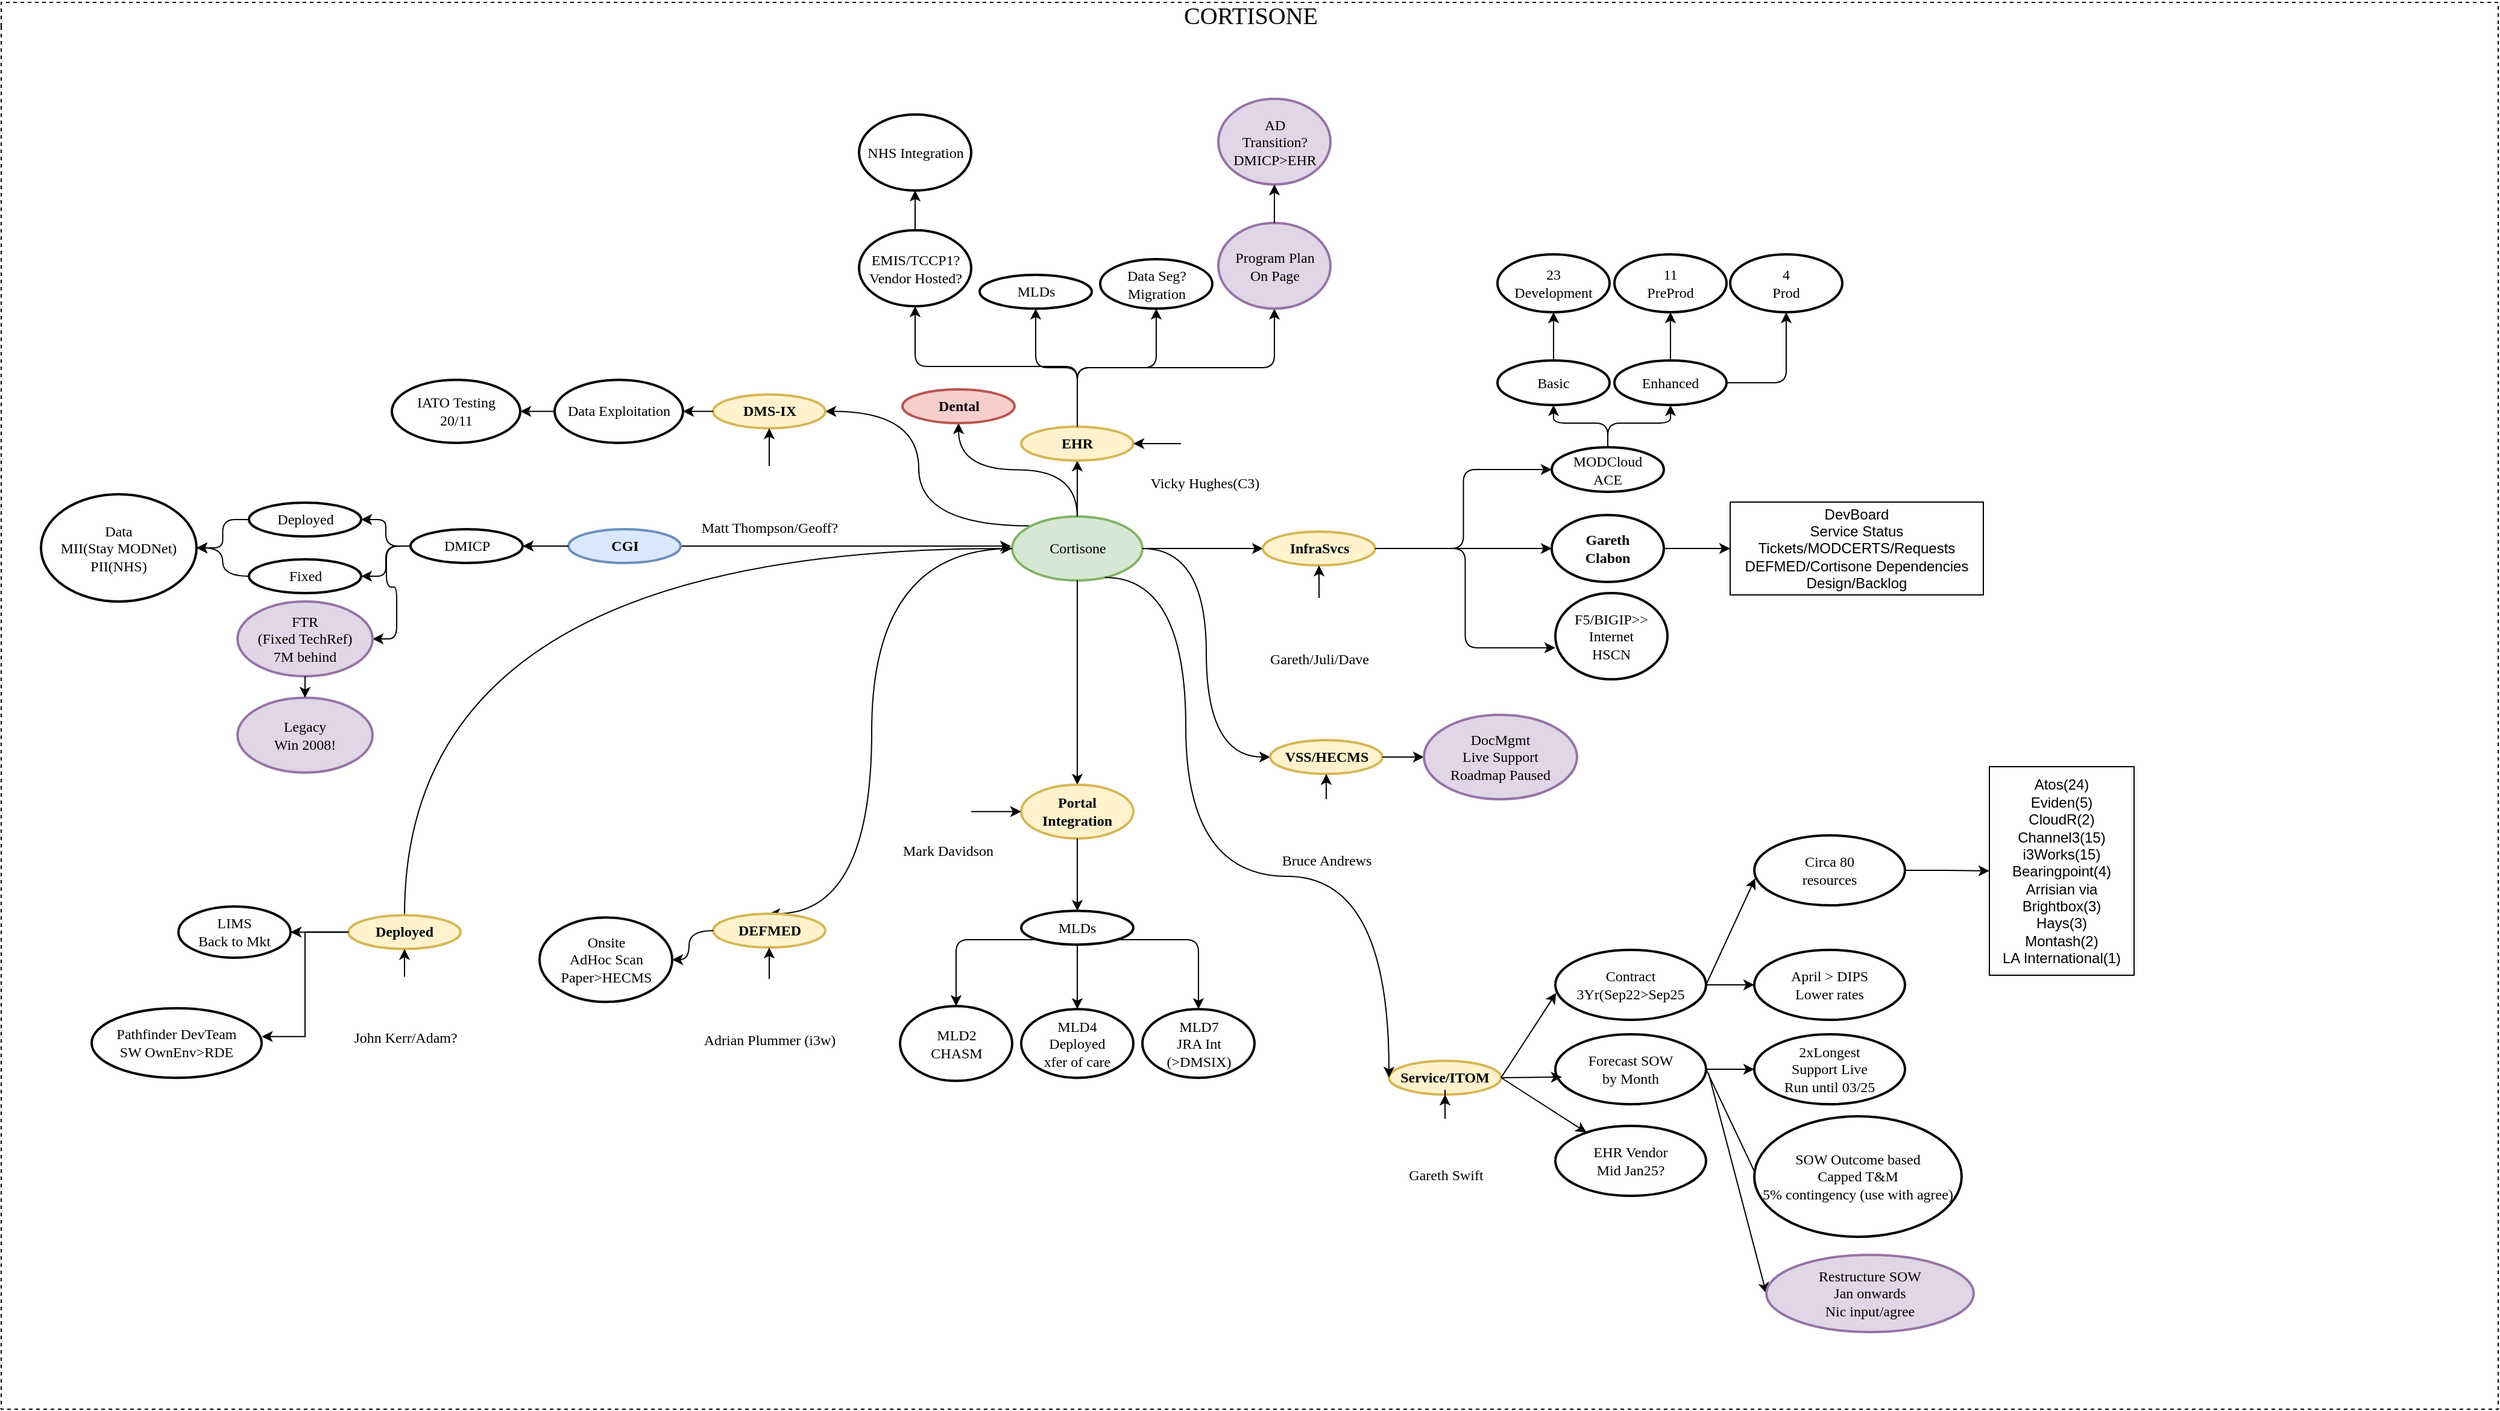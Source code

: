 <mxfile border="50" scale="3" compressed="false" locked="false" version="24.8.6" pages="4">
  <diagram name="Overview" id="YmL12bMKpDGza6XwsDPr">
    <mxGraphModel dx="2177" dy="687" grid="0" gridSize="10" guides="1" tooltips="1" connect="1" arrows="1" fold="1" page="0" pageScale="1" pageWidth="827" pageHeight="1169" background="none" math="1" shadow="0">
      <root>
        <mxCell id="X5NqExCQtvZxIxQ7pmgY-0" />
        <mxCell id="1" parent="X5NqExCQtvZxIxQ7pmgY-0" />
        <mxCell id="Gr0Zq-AI6Quabplr0KPa-179" value="&lt;span style=&quot;&quot;&gt;&lt;font style=&quot;font-size: 20px;&quot;&gt;CORTISONE&lt;/font&gt;&lt;/span&gt;" style="swimlane;html=1;startSize=20;horizontal=1;containerType=tree;labelBackgroundColor=none;strokeWidth=1;fontFamily=Comic Sans MS;fontSize=9;swimlaneLine=0;dashed=1;collapsible=0;fontStyle=0" parent="1" vertex="1">
          <mxGeometry x="-780" y="129" width="2071" height="1167" as="geometry" />
        </mxCell>
        <mxCell id="_tYV2n-UsIwEec6Ld9k9-143" style="edgeStyle=orthogonalEdgeStyle;rounded=0;orthogonalLoop=1;jettySize=auto;html=1;exitX=0.5;exitY=0;exitDx=0;exitDy=0;entryX=0.5;entryY=1;entryDx=0;entryDy=0;" parent="Gr0Zq-AI6Quabplr0KPa-179" source="Gr0Zq-AI6Quabplr0KPa-180" target="_tYV2n-UsIwEec6Ld9k9-144" edge="1">
          <mxGeometry relative="1" as="geometry">
            <mxPoint x="888.5" y="340" as="targetPoint" />
          </mxGeometry>
        </mxCell>
        <mxCell id="0Uy9JfPE4Kz9mQ_6Vyc3-44" style="edgeStyle=orthogonalEdgeStyle;rounded=0;orthogonalLoop=1;jettySize=auto;html=1;exitX=0;exitY=0;exitDx=0;exitDy=0;entryX=1;entryY=0.5;entryDx=0;entryDy=0;curved=1;" parent="Gr0Zq-AI6Quabplr0KPa-179" source="Gr0Zq-AI6Quabplr0KPa-180" target="U8WOIIxGjh_oT9GiWp5W-56" edge="1">
          <mxGeometry relative="1" as="geometry" />
        </mxCell>
        <mxCell id="Gr0Zq-AI6Quabplr0KPa-180" value="&lt;font face=&quot;Comic Sans MS&quot;&gt;Cortisone&lt;/font&gt;" style="ellipse;whiteSpace=wrap;html=1;align=center;container=1;recursiveResize=0;treeFolding=1;strokeWidth=2;fillColor=#d5e8d4;strokeColor=#82b366;" parent="Gr0Zq-AI6Quabplr0KPa-179" vertex="1">
          <mxGeometry x="838.5" y="426.5" width="108" height="53" as="geometry" />
        </mxCell>
        <mxCell id="_tYV2n-UsIwEec6Ld9k9-144" value="&lt;font face=&quot;Comic Sans MS&quot;&gt;EHR&lt;/font&gt;" style="ellipse;whiteSpace=wrap;html=1;align=center;container=1;recursiveResize=0;treeFolding=1;strokeWidth=2;fontStyle=1;fillColor=#fff2cc;strokeColor=#d6b656;" parent="Gr0Zq-AI6Quabplr0KPa-179" vertex="1">
          <mxGeometry x="846" y="352" width="93" height="28" as="geometry" />
        </mxCell>
        <mxCell id="_tYV2n-UsIwEec6Ld9k9-146" value="&lt;font face=&quot;Comic Sans MS&quot;&gt;EMIS/TCCP1?&lt;/font&gt;&lt;div&gt;&lt;font face=&quot;Comic Sans MS&quot;&gt;Vendor Hosted?&lt;/font&gt;&lt;/div&gt;" style="ellipse;whiteSpace=wrap;html=1;align=center;container=1;recursiveResize=0;treeFolding=1;strokeWidth=2;" parent="Gr0Zq-AI6Quabplr0KPa-179" vertex="1">
          <mxGeometry x="711.5" y="189" width="93" height="63" as="geometry" />
        </mxCell>
        <mxCell id="_tYV2n-UsIwEec6Ld9k9-147" style="edgeStyle=orthogonalEdgeStyle;rounded=1;orthogonalLoop=1;jettySize=auto;html=1;exitX=0.5;exitY=0;exitDx=0;exitDy=0;entryX=0.5;entryY=1;entryDx=0;entryDy=0;curved=0;" parent="Gr0Zq-AI6Quabplr0KPa-179" source="_tYV2n-UsIwEec6Ld9k9-144" target="U8WOIIxGjh_oT9GiWp5W-95" edge="1">
          <mxGeometry relative="1" as="geometry">
            <mxPoint x="892.5" y="348" as="targetPoint" />
            <mxPoint x="892.5" y="427" as="sourcePoint" />
          </mxGeometry>
        </mxCell>
        <mxCell id="U8WOIIxGjh_oT9GiWp5W-1" value="&lt;font face=&quot;Comic Sans MS&quot;&gt;Data Seg?&lt;/font&gt;&lt;div&gt;&lt;font face=&quot;Comic Sans MS&quot;&gt;Migration&lt;/font&gt;&lt;/div&gt;" style="ellipse;whiteSpace=wrap;html=1;align=center;container=1;recursiveResize=0;treeFolding=1;strokeWidth=2;" parent="Gr0Zq-AI6Quabplr0KPa-179" vertex="1">
          <mxGeometry x="911.5" y="213" width="93" height="41" as="geometry" />
        </mxCell>
        <mxCell id="U8WOIIxGjh_oT9GiWp5W-2" style="edgeStyle=orthogonalEdgeStyle;rounded=1;orthogonalLoop=1;jettySize=auto;html=1;exitX=0.5;exitY=0;exitDx=0;exitDy=0;entryX=0.5;entryY=1;entryDx=0;entryDy=0;curved=0;" parent="Gr0Zq-AI6Quabplr0KPa-179" source="_tYV2n-UsIwEec6Ld9k9-144" target="U8WOIIxGjh_oT9GiWp5W-1" edge="1">
          <mxGeometry relative="1" as="geometry">
            <mxPoint x="1032.5" y="343" as="targetPoint" />
            <mxPoint x="1032.5" y="347" as="sourcePoint" />
          </mxGeometry>
        </mxCell>
        <mxCell id="U8WOIIxGjh_oT9GiWp5W-5" style="edgeStyle=orthogonalEdgeStyle;rounded=0;orthogonalLoop=1;jettySize=auto;html=1;entryX=1;entryY=0.5;entryDx=0;entryDy=0;" parent="Gr0Zq-AI6Quabplr0KPa-179" source="U8WOIIxGjh_oT9GiWp5W-4" target="_tYV2n-UsIwEec6Ld9k9-144" edge="1">
          <mxGeometry relative="1" as="geometry" />
        </mxCell>
        <mxCell id="U8WOIIxGjh_oT9GiWp5W-4" value="Vicky Hughes(C3)" style="shape=image;html=1;verticalAlign=top;verticalLabelPosition=bottom;labelBackgroundColor=#ffffff;imageAspect=0;aspect=fixed;image=https://cdn3.iconfinder.com/data/icons/tango-icon-library/48/system-users-128.png;dashed=0;fontFamily=Comic Sans MS;fontSize=12;fontColor=#000000;align=center;strokeColor=#000099;strokeWidth=2;fillColor=#D2D3D3;" parent="Gr0Zq-AI6Quabplr0KPa-179" vertex="1">
          <mxGeometry x="978.5" y="347.5" width="39" height="37" as="geometry" />
        </mxCell>
        <mxCell id="U8WOIIxGjh_oT9GiWp5W-7" style="edgeStyle=orthogonalEdgeStyle;rounded=0;orthogonalLoop=1;jettySize=auto;html=1;exitX=1;exitY=0.5;exitDx=0;exitDy=0;entryX=0;entryY=0.5;entryDx=0;entryDy=0;" parent="Gr0Zq-AI6Quabplr0KPa-179" source="Gr0Zq-AI6Quabplr0KPa-180" target="U8WOIIxGjh_oT9GiWp5W-8" edge="1">
          <mxGeometry relative="1" as="geometry">
            <mxPoint x="1088" y="431" as="targetPoint" />
            <mxPoint x="1092" y="518" as="sourcePoint" />
          </mxGeometry>
        </mxCell>
        <mxCell id="U8WOIIxGjh_oT9GiWp5W-8" value="&lt;font face=&quot;Comic Sans MS&quot;&gt;InfraSvcs&lt;/font&gt;" style="ellipse;whiteSpace=wrap;html=1;align=center;container=1;recursiveResize=0;treeFolding=1;strokeWidth=2;fontStyle=1;fillColor=#fff2cc;strokeColor=#d6b656;" parent="Gr0Zq-AI6Quabplr0KPa-179" vertex="1">
          <mxGeometry x="1046.5" y="439" width="93" height="28" as="geometry" />
        </mxCell>
        <mxCell id="U8WOIIxGjh_oT9GiWp5W-10" style="edgeStyle=orthogonalEdgeStyle;rounded=0;orthogonalLoop=1;jettySize=auto;html=1;" parent="Gr0Zq-AI6Quabplr0KPa-179" source="U8WOIIxGjh_oT9GiWp5W-9" target="U8WOIIxGjh_oT9GiWp5W-8" edge="1">
          <mxGeometry relative="1" as="geometry" />
        </mxCell>
        <mxCell id="U8WOIIxGjh_oT9GiWp5W-9" value="Gareth/Juli/Dave" style="shape=image;html=1;verticalAlign=top;verticalLabelPosition=bottom;labelBackgroundColor=#ffffff;imageAspect=0;aspect=fixed;image=https://cdn3.iconfinder.com/data/icons/tango-icon-library/48/system-users-128.png;dashed=0;fontFamily=Comic Sans MS;fontSize=12;fontColor=#000000;align=center;strokeColor=#000099;strokeWidth=2;fillColor=#D2D3D3;" parent="Gr0Zq-AI6Quabplr0KPa-179" vertex="1">
          <mxGeometry x="1073.5" y="494" width="39" height="37" as="geometry" />
        </mxCell>
        <mxCell id="U8WOIIxGjh_oT9GiWp5W-11" value="&lt;font face=&quot;Comic Sans MS&quot;&gt;MODCloud&lt;/font&gt;&lt;div&gt;&lt;font face=&quot;Comic Sans MS&quot;&gt;ACE&lt;/font&gt;&lt;/div&gt;" style="ellipse;whiteSpace=wrap;html=1;align=center;container=1;recursiveResize=0;treeFolding=1;strokeWidth=2;" parent="Gr0Zq-AI6Quabplr0KPa-179" vertex="1">
          <mxGeometry x="1286" y="369" width="93" height="37" as="geometry" />
        </mxCell>
        <mxCell id="U8WOIIxGjh_oT9GiWp5W-12" style="edgeStyle=orthogonalEdgeStyle;rounded=1;orthogonalLoop=1;jettySize=auto;html=1;exitX=1;exitY=0.5;exitDx=0;exitDy=0;entryX=0;entryY=0.5;entryDx=0;entryDy=0;" parent="Gr0Zq-AI6Quabplr0KPa-179" source="U8WOIIxGjh_oT9GiWp5W-8" target="U8WOIIxGjh_oT9GiWp5W-11" edge="1">
          <mxGeometry relative="1" as="geometry">
            <mxPoint x="1297" y="400" as="targetPoint" />
            <mxPoint x="1176.5" y="468" as="sourcePoint" />
          </mxGeometry>
        </mxCell>
        <mxCell id="U8WOIIxGjh_oT9GiWp5W-13" style="edgeStyle=orthogonalEdgeStyle;rounded=0;orthogonalLoop=1;jettySize=auto;html=1;exitX=1;exitY=0.5;exitDx=0;exitDy=0;entryX=0;entryY=0.5;entryDx=0;entryDy=0;curved=1;" parent="Gr0Zq-AI6Quabplr0KPa-179" source="Gr0Zq-AI6Quabplr0KPa-180" target="U8WOIIxGjh_oT9GiWp5W-14" edge="1">
          <mxGeometry relative="1" as="geometry">
            <mxPoint x="1091.45" y="602.88" as="targetPoint" />
            <mxPoint x="970.496" y="438.999" as="sourcePoint" />
          </mxGeometry>
        </mxCell>
        <mxCell id="U8WOIIxGjh_oT9GiWp5W-14" value="&lt;font face=&quot;Comic Sans MS&quot;&gt;VSS/HECMS&lt;/font&gt;" style="ellipse;whiteSpace=wrap;html=1;align=center;container=1;recursiveResize=0;treeFolding=1;strokeWidth=2;fontStyle=1;fillColor=#fff2cc;strokeColor=#d6b656;" parent="Gr0Zq-AI6Quabplr0KPa-179" vertex="1">
          <mxGeometry x="1052.5" y="612" width="93" height="28" as="geometry" />
        </mxCell>
        <mxCell id="U8WOIIxGjh_oT9GiWp5W-15" style="edgeStyle=orthogonalEdgeStyle;rounded=0;orthogonalLoop=1;jettySize=auto;html=1;" parent="Gr0Zq-AI6Quabplr0KPa-179" source="U8WOIIxGjh_oT9GiWp5W-16" target="U8WOIIxGjh_oT9GiWp5W-14" edge="1">
          <mxGeometry relative="1" as="geometry" />
        </mxCell>
        <mxCell id="U8WOIIxGjh_oT9GiWp5W-16" value="Bruce Andrews" style="shape=image;html=1;verticalAlign=top;verticalLabelPosition=bottom;labelBackgroundColor=#ffffff;imageAspect=0;aspect=fixed;image=https://cdn3.iconfinder.com/data/icons/tango-icon-library/48/system-users-128.png;dashed=0;fontFamily=Comic Sans MS;fontSize=12;fontColor=#000000;align=center;strokeColor=#000099;strokeWidth=2;fillColor=#D2D3D3;" parent="Gr0Zq-AI6Quabplr0KPa-179" vertex="1">
          <mxGeometry x="1079.5" y="661.0" width="39" height="37" as="geometry" />
        </mxCell>
        <mxCell id="U8WOIIxGjh_oT9GiWp5W-17" style="edgeStyle=orthogonalEdgeStyle;rounded=0;orthogonalLoop=1;jettySize=auto;html=1;exitX=0.5;exitY=1;exitDx=0;exitDy=0;entryX=0.5;entryY=0;entryDx=0;entryDy=0;" parent="Gr0Zq-AI6Quabplr0KPa-179" source="Gr0Zq-AI6Quabplr0KPa-180" target="U8WOIIxGjh_oT9GiWp5W-18" edge="1">
          <mxGeometry relative="1" as="geometry">
            <mxPoint x="881" y="602.88" as="targetPoint" />
            <mxPoint x="739.5" y="624.88" as="sourcePoint" />
          </mxGeometry>
        </mxCell>
        <mxCell id="U8WOIIxGjh_oT9GiWp5W-18" value="&lt;font face=&quot;Comic Sans MS&quot;&gt;Portal&lt;/font&gt;&lt;div&gt;&lt;font face=&quot;Comic Sans MS&quot;&gt;Integration&lt;/font&gt;&lt;/div&gt;" style="ellipse;whiteSpace=wrap;html=1;align=center;container=1;recursiveResize=0;treeFolding=1;strokeWidth=2;fontStyle=1;fillColor=#fff2cc;strokeColor=#d6b656;" parent="Gr0Zq-AI6Quabplr0KPa-179" vertex="1">
          <mxGeometry x="846" y="649" width="93" height="44.5" as="geometry" />
        </mxCell>
        <mxCell id="U8WOIIxGjh_oT9GiWp5W-19" style="edgeStyle=orthogonalEdgeStyle;rounded=0;orthogonalLoop=1;jettySize=auto;html=1;" parent="Gr0Zq-AI6Quabplr0KPa-179" source="U8WOIIxGjh_oT9GiWp5W-20" target="U8WOIIxGjh_oT9GiWp5W-18" edge="1">
          <mxGeometry relative="1" as="geometry" />
        </mxCell>
        <mxCell id="U8WOIIxGjh_oT9GiWp5W-20" value="Mark Davidson" style="shape=image;html=1;verticalAlign=top;verticalLabelPosition=bottom;labelBackgroundColor=#ffffff;imageAspect=0;aspect=fixed;image=https://cdn3.iconfinder.com/data/icons/tango-icon-library/48/system-users-128.png;dashed=0;fontFamily=Comic Sans MS;fontSize=12;fontColor=#000000;align=center;strokeColor=#000099;strokeWidth=2;fillColor=#D2D3D3;" parent="Gr0Zq-AI6Quabplr0KPa-179" vertex="1">
          <mxGeometry x="765.5" y="652.75" width="39" height="37" as="geometry" />
        </mxCell>
        <mxCell id="U8WOIIxGjh_oT9GiWp5W-21" value="&lt;font face=&quot;Comic Sans MS&quot;&gt;MLDs&lt;/font&gt;" style="ellipse;whiteSpace=wrap;html=1;align=center;container=1;recursiveResize=0;treeFolding=1;strokeWidth=2;" parent="Gr0Zq-AI6Quabplr0KPa-179" vertex="1">
          <mxGeometry x="846" y="753.62" width="93" height="28" as="geometry" />
        </mxCell>
        <mxCell id="U8WOIIxGjh_oT9GiWp5W-22" style="edgeStyle=orthogonalEdgeStyle;rounded=1;orthogonalLoop=1;jettySize=auto;html=1;exitX=0.5;exitY=1;exitDx=0;exitDy=0;curved=0;" parent="Gr0Zq-AI6Quabplr0KPa-179" source="U8WOIIxGjh_oT9GiWp5W-18" target="U8WOIIxGjh_oT9GiWp5W-21" edge="1">
          <mxGeometry relative="1" as="geometry">
            <mxPoint x="956.5" y="840.62" as="targetPoint" />
            <mxPoint x="956.5" y="844.62" as="sourcePoint" />
          </mxGeometry>
        </mxCell>
        <mxCell id="U8WOIIxGjh_oT9GiWp5W-23" value="&lt;font face=&quot;Comic Sans MS&quot;&gt;MLD2&lt;/font&gt;&lt;div&gt;&lt;font face=&quot;Comic Sans MS&quot;&gt;CHASM&lt;/font&gt;&lt;/div&gt;" style="ellipse;whiteSpace=wrap;html=1;align=center;container=1;recursiveResize=0;treeFolding=1;strokeWidth=2;" parent="Gr0Zq-AI6Quabplr0KPa-179" vertex="1">
          <mxGeometry x="745.5" y="832.62" width="93" height="62" as="geometry" />
        </mxCell>
        <mxCell id="U8WOIIxGjh_oT9GiWp5W-24" style="edgeStyle=orthogonalEdgeStyle;rounded=1;orthogonalLoop=1;jettySize=auto;html=1;exitX=0;exitY=1;exitDx=0;exitDy=0;curved=0;" parent="Gr0Zq-AI6Quabplr0KPa-179" source="U8WOIIxGjh_oT9GiWp5W-21" target="U8WOIIxGjh_oT9GiWp5W-23" edge="1">
          <mxGeometry relative="1" as="geometry">
            <mxPoint x="871" y="905.62" as="targetPoint" />
            <mxPoint x="824" y="891.62" as="sourcePoint" />
          </mxGeometry>
        </mxCell>
        <mxCell id="U8WOIIxGjh_oT9GiWp5W-29" value="&lt;font face=&quot;Comic Sans MS&quot;&gt;MLD4&lt;/font&gt;&lt;div&gt;&lt;font face=&quot;Comic Sans MS&quot;&gt;Deployed&lt;/font&gt;&lt;/div&gt;&lt;div&gt;&lt;font face=&quot;Comic Sans MS&quot;&gt;xfer of care&lt;/font&gt;&lt;/div&gt;" style="ellipse;whiteSpace=wrap;html=1;align=center;container=1;recursiveResize=0;treeFolding=1;strokeWidth=2;" parent="Gr0Zq-AI6Quabplr0KPa-179" vertex="1">
          <mxGeometry x="846" y="835.12" width="93" height="57" as="geometry" />
        </mxCell>
        <mxCell id="U8WOIIxGjh_oT9GiWp5W-30" value="&lt;font face=&quot;Comic Sans MS&quot;&gt;MLD7&lt;/font&gt;&lt;div&gt;&lt;font face=&quot;Comic Sans MS&quot;&gt;JRA Int&lt;/font&gt;&lt;/div&gt;&lt;div&gt;&lt;font face=&quot;Comic Sans MS&quot;&gt;(&amp;gt;DMSIX)&lt;/font&gt;&lt;/div&gt;" style="ellipse;whiteSpace=wrap;html=1;align=center;container=1;recursiveResize=0;treeFolding=1;strokeWidth=2;" parent="Gr0Zq-AI6Quabplr0KPa-179" vertex="1">
          <mxGeometry x="946.5" y="835.12" width="93" height="57" as="geometry" />
        </mxCell>
        <mxCell id="U8WOIIxGjh_oT9GiWp5W-31" style="edgeStyle=orthogonalEdgeStyle;rounded=1;orthogonalLoop=1;jettySize=auto;html=1;curved=0;exitX=0.5;exitY=1;exitDx=0;exitDy=0;" parent="Gr0Zq-AI6Quabplr0KPa-179" source="U8WOIIxGjh_oT9GiWp5W-21" target="U8WOIIxGjh_oT9GiWp5W-29" edge="1">
          <mxGeometry relative="1" as="geometry">
            <mxPoint x="809.5" y="842.62" as="targetPoint" />
            <mxPoint x="891.5" y="793.62" as="sourcePoint" />
          </mxGeometry>
        </mxCell>
        <mxCell id="U8WOIIxGjh_oT9GiWp5W-32" style="edgeStyle=orthogonalEdgeStyle;rounded=1;orthogonalLoop=1;jettySize=auto;html=1;curved=0;exitX=1;exitY=1;exitDx=0;exitDy=0;entryX=0.5;entryY=0;entryDx=0;entryDy=0;" parent="Gr0Zq-AI6Quabplr0KPa-179" source="U8WOIIxGjh_oT9GiWp5W-21" target="U8WOIIxGjh_oT9GiWp5W-30" edge="1">
          <mxGeometry relative="1" as="geometry">
            <mxPoint x="910.5" y="844.62" as="targetPoint" />
            <mxPoint x="902.5" y="791.62" as="sourcePoint" />
          </mxGeometry>
        </mxCell>
        <mxCell id="U8WOIIxGjh_oT9GiWp5W-36" style="edgeStyle=orthogonalEdgeStyle;rounded=0;orthogonalLoop=1;jettySize=auto;html=1;exitX=0;exitY=0.5;exitDx=0;exitDy=0;entryX=0.5;entryY=0;entryDx=0;entryDy=0;curved=1;" parent="Gr0Zq-AI6Quabplr0KPa-179" source="Gr0Zq-AI6Quabplr0KPa-180" target="U8WOIIxGjh_oT9GiWp5W-37" edge="1">
          <mxGeometry relative="1" as="geometry">
            <mxPoint x="639" y="602.88" as="targetPoint" />
            <mxPoint x="897.364" y="427.099" as="sourcePoint" />
            <Array as="points">
              <mxPoint x="722" y="453" />
              <mxPoint x="722" y="756" />
            </Array>
          </mxGeometry>
        </mxCell>
        <mxCell id="U8WOIIxGjh_oT9GiWp5W-37" value="&lt;font face=&quot;Comic Sans MS&quot;&gt;DEFMED&lt;/font&gt;" style="ellipse;whiteSpace=wrap;html=1;align=center;container=1;recursiveResize=0;treeFolding=1;strokeWidth=2;fontStyle=1;fillColor=#fff2cc;strokeColor=#d6b656;" parent="Gr0Zq-AI6Quabplr0KPa-179" vertex="1">
          <mxGeometry x="590.5" y="756.0" width="93" height="28" as="geometry" />
        </mxCell>
        <mxCell id="U8WOIIxGjh_oT9GiWp5W-47" style="edgeStyle=orthogonalEdgeStyle;rounded=0;orthogonalLoop=1;jettySize=auto;html=1;entryX=0.5;entryY=1;entryDx=0;entryDy=0;" parent="Gr0Zq-AI6Quabplr0KPa-179" source="U8WOIIxGjh_oT9GiWp5W-38" target="U8WOIIxGjh_oT9GiWp5W-37" edge="1">
          <mxGeometry relative="1" as="geometry" />
        </mxCell>
        <mxCell id="U8WOIIxGjh_oT9GiWp5W-38" value="Adrian Plummer (i3w)" style="shape=image;html=1;verticalAlign=top;verticalLabelPosition=bottom;labelBackgroundColor=#ffffff;imageAspect=0;aspect=fixed;image=https://cdn3.iconfinder.com/data/icons/tango-icon-library/48/system-users-128.png;dashed=0;fontFamily=Comic Sans MS;fontSize=12;fontColor=#000000;align=center;strokeColor=#000099;strokeWidth=2;fillColor=#D2D3D3;" parent="Gr0Zq-AI6Quabplr0KPa-179" vertex="1">
          <mxGeometry x="617.5" y="810.12" width="39" height="37" as="geometry" />
        </mxCell>
        <mxCell id="0Uy9JfPE4Kz9mQ_6Vyc3-32" style="edgeStyle=orthogonalEdgeStyle;rounded=0;orthogonalLoop=1;jettySize=auto;html=1;exitX=0.5;exitY=0;exitDx=0;exitDy=0;entryX=0;entryY=0.5;entryDx=0;entryDy=0;curved=1;" parent="Gr0Zq-AI6Quabplr0KPa-179" source="U8WOIIxGjh_oT9GiWp5W-48" target="Gr0Zq-AI6Quabplr0KPa-180" edge="1">
          <mxGeometry relative="1" as="geometry">
            <mxPoint x="819" y="473" as="targetPoint" />
          </mxGeometry>
        </mxCell>
        <mxCell id="U8WOIIxGjh_oT9GiWp5W-48" value="&lt;font face=&quot;Comic Sans MS&quot;&gt;Deployed&lt;/font&gt;" style="ellipse;whiteSpace=wrap;html=1;align=center;container=1;recursiveResize=0;treeFolding=1;strokeWidth=2;fontStyle=1;fillColor=#fff2cc;strokeColor=#d6b656;" parent="Gr0Zq-AI6Quabplr0KPa-179" vertex="1">
          <mxGeometry x="288" y="757.24" width="93" height="28" as="geometry" />
        </mxCell>
        <mxCell id="U8WOIIxGjh_oT9GiWp5W-53" style="edgeStyle=orthogonalEdgeStyle;rounded=0;orthogonalLoop=1;jettySize=auto;html=1;entryX=0.5;entryY=1;entryDx=0;entryDy=0;" parent="Gr0Zq-AI6Quabplr0KPa-179" source="U8WOIIxGjh_oT9GiWp5W-49" target="U8WOIIxGjh_oT9GiWp5W-48" edge="1">
          <mxGeometry relative="1" as="geometry" />
        </mxCell>
        <mxCell id="U8WOIIxGjh_oT9GiWp5W-49" value="John Kerr/Adam?" style="shape=image;html=1;verticalAlign=top;verticalLabelPosition=bottom;labelBackgroundColor=#ffffff;imageAspect=0;aspect=fixed;image=https://cdn3.iconfinder.com/data/icons/tango-icon-library/48/system-users-128.png;dashed=0;fontFamily=Comic Sans MS;fontSize=12;fontColor=#000000;align=center;strokeColor=#000099;strokeWidth=2;fillColor=#D2D3D3;" parent="Gr0Zq-AI6Quabplr0KPa-179" vertex="1">
          <mxGeometry x="315" y="808.24" width="39" height="37" as="geometry" />
        </mxCell>
        <mxCell id="U8WOIIxGjh_oT9GiWp5W-56" value="&lt;font face=&quot;Comic Sans MS&quot;&gt;DMS-IX&lt;/font&gt;" style="ellipse;whiteSpace=wrap;html=1;align=center;container=1;recursiveResize=0;treeFolding=1;strokeWidth=2;fontStyle=1;fillColor=#fff2cc;strokeColor=#d6b656;" parent="Gr0Zq-AI6Quabplr0KPa-179" vertex="1">
          <mxGeometry x="590.5" y="325.25" width="93" height="28" as="geometry" />
        </mxCell>
        <mxCell id="U8WOIIxGjh_oT9GiWp5W-57" value="Matt Thompson/Geoff?" style="shape=image;html=1;verticalAlign=top;verticalLabelPosition=bottom;labelBackgroundColor=#ffffff;imageAspect=0;aspect=fixed;image=https://cdn3.iconfinder.com/data/icons/tango-icon-library/48/system-users-128.png;dashed=0;fontFamily=Comic Sans MS;fontSize=12;fontColor=#000000;align=center;strokeColor=#000099;strokeWidth=2;fillColor=#D2D3D3;" parent="Gr0Zq-AI6Quabplr0KPa-179" vertex="1">
          <mxGeometry x="617.5" y="384.5" width="39" height="37" as="geometry" />
        </mxCell>
        <mxCell id="U8WOIIxGjh_oT9GiWp5W-120" style="edgeStyle=orthogonalEdgeStyle;rounded=0;orthogonalLoop=1;jettySize=auto;html=1;curved=1;entryX=0.5;entryY=1;entryDx=0;entryDy=0;exitX=0.5;exitY=0;exitDx=0;exitDy=0;" parent="Gr0Zq-AI6Quabplr0KPa-179" source="Gr0Zq-AI6Quabplr0KPa-180" target="U8WOIIxGjh_oT9GiWp5W-58" edge="1">
          <mxGeometry relative="1" as="geometry">
            <mxPoint x="766.5" y="378" as="sourcePoint" />
          </mxGeometry>
        </mxCell>
        <mxCell id="U8WOIIxGjh_oT9GiWp5W-58" value="&lt;font face=&quot;Comic Sans MS&quot;&gt;Dental&lt;/font&gt;" style="ellipse;whiteSpace=wrap;html=1;align=center;container=1;recursiveResize=0;treeFolding=1;strokeWidth=2;fontStyle=1;fillColor=#f8cecc;strokeColor=#b85450;" parent="Gr0Zq-AI6Quabplr0KPa-179" vertex="1">
          <mxGeometry x="747.5" y="321" width="93" height="28" as="geometry" />
        </mxCell>
        <mxCell id="U8WOIIxGjh_oT9GiWp5W-63" style="edgeStyle=orthogonalEdgeStyle;rounded=0;orthogonalLoop=1;jettySize=auto;html=1;entryX=0.5;entryY=1;entryDx=0;entryDy=0;" parent="Gr0Zq-AI6Quabplr0KPa-179" source="U8WOIIxGjh_oT9GiWp5W-57" target="U8WOIIxGjh_oT9GiWp5W-56" edge="1">
          <mxGeometry relative="1" as="geometry">
            <mxPoint x="640" y="373" as="targetPoint" />
          </mxGeometry>
        </mxCell>
        <mxCell id="U8WOIIxGjh_oT9GiWp5W-65" style="edgeStyle=orthogonalEdgeStyle;rounded=0;orthogonalLoop=1;jettySize=auto;html=1;" parent="Gr0Zq-AI6Quabplr0KPa-179" source="U8WOIIxGjh_oT9GiWp5W-64" edge="1">
          <mxGeometry relative="1" as="geometry">
            <mxPoint x="837.5" y="451" as="targetPoint" />
          </mxGeometry>
        </mxCell>
        <mxCell id="U8WOIIxGjh_oT9GiWp5W-64" value="&lt;font face=&quot;Comic Sans MS&quot;&gt;CGI&lt;/font&gt;" style="ellipse;whiteSpace=wrap;html=1;align=center;container=1;recursiveResize=0;treeFolding=1;strokeWidth=2;fontStyle=1;fillColor=#dae8fc;strokeColor=#6c8ebf;" parent="Gr0Zq-AI6Quabplr0KPa-179" vertex="1">
          <mxGeometry x="470.5" y="437.0" width="93" height="28" as="geometry" />
        </mxCell>
        <mxCell id="U8WOIIxGjh_oT9GiWp5W-68" value="&lt;font face=&quot;Comic Sans MS&quot;&gt;DMICP&lt;/font&gt;" style="ellipse;whiteSpace=wrap;html=1;align=center;container=1;recursiveResize=0;treeFolding=1;strokeWidth=2;" parent="Gr0Zq-AI6Quabplr0KPa-179" vertex="1">
          <mxGeometry x="339.5" y="437" width="93" height="28" as="geometry" />
        </mxCell>
        <mxCell id="U8WOIIxGjh_oT9GiWp5W-69" style="edgeStyle=orthogonalEdgeStyle;rounded=1;orthogonalLoop=1;jettySize=auto;html=1;exitX=0;exitY=0.5;exitDx=0;exitDy=0;entryX=1;entryY=0.5;entryDx=0;entryDy=0;curved=0;" parent="Gr0Zq-AI6Quabplr0KPa-179" source="U8WOIIxGjh_oT9GiWp5W-64" target="U8WOIIxGjh_oT9GiWp5W-68" edge="1">
          <mxGeometry relative="1" as="geometry">
            <mxPoint x="495.5" y="457.5" as="targetPoint" />
            <mxPoint x="448.5" y="443.5" as="sourcePoint" />
          </mxGeometry>
        </mxCell>
        <mxCell id="U8WOIIxGjh_oT9GiWp5W-70" style="edgeStyle=orthogonalEdgeStyle;rounded=1;orthogonalLoop=1;jettySize=auto;html=1;exitX=0;exitY=0.5;exitDx=0;exitDy=0;entryX=1;entryY=0.5;entryDx=0;entryDy=0;curved=0;" parent="Gr0Zq-AI6Quabplr0KPa-179" source="U8WOIIxGjh_oT9GiWp5W-68" target="U8WOIIxGjh_oT9GiWp5W-71" edge="1">
          <mxGeometry relative="1" as="geometry">
            <mxPoint x="430.5" y="520.5" as="targetPoint" />
            <mxPoint x="405.5" y="514" as="sourcePoint" />
          </mxGeometry>
        </mxCell>
        <mxCell id="U8WOIIxGjh_oT9GiWp5W-71" value="&lt;font face=&quot;Comic Sans MS&quot;&gt;Deployed&lt;/font&gt;" style="ellipse;whiteSpace=wrap;html=1;align=center;container=1;recursiveResize=0;treeFolding=1;strokeWidth=2;" parent="Gr0Zq-AI6Quabplr0KPa-179" vertex="1">
          <mxGeometry x="205.5" y="415" width="93" height="28" as="geometry" />
        </mxCell>
        <mxCell id="U8WOIIxGjh_oT9GiWp5W-72" style="edgeStyle=orthogonalEdgeStyle;rounded=1;orthogonalLoop=1;jettySize=auto;html=1;exitX=0;exitY=0.5;exitDx=0;exitDy=0;curved=0;entryX=1;entryY=0.5;entryDx=0;entryDy=0;" parent="Gr0Zq-AI6Quabplr0KPa-179" source="U8WOIIxGjh_oT9GiWp5W-68" target="U8WOIIxGjh_oT9GiWp5W-73" edge="1">
          <mxGeometry relative="1" as="geometry">
            <mxPoint x="311.5" y="497" as="targetPoint" />
            <mxPoint x="405.5" y="514" as="sourcePoint" />
          </mxGeometry>
        </mxCell>
        <mxCell id="U8WOIIxGjh_oT9GiWp5W-73" value="&lt;font face=&quot;Comic Sans MS&quot;&gt;Fixed&lt;/font&gt;" style="ellipse;whiteSpace=wrap;html=1;align=center;container=1;recursiveResize=0;treeFolding=1;strokeWidth=2;" parent="Gr0Zq-AI6Quabplr0KPa-179" vertex="1">
          <mxGeometry x="205.5" y="462" width="93" height="28" as="geometry" />
        </mxCell>
        <mxCell id="U8WOIIxGjh_oT9GiWp5W-75" style="edgeStyle=orthogonalEdgeStyle;rounded=1;orthogonalLoop=1;jettySize=auto;html=1;entryX=0.5;entryY=1;entryDx=0;entryDy=0;curved=0;" parent="Gr0Zq-AI6Quabplr0KPa-179" source="U8WOIIxGjh_oT9GiWp5W-11" target="U8WOIIxGjh_oT9GiWp5W-79" edge="1">
          <mxGeometry relative="1" as="geometry">
            <mxPoint x="1384.5" y="302" as="targetPoint" />
            <mxPoint x="1160" y="511" as="sourcePoint" />
          </mxGeometry>
        </mxCell>
        <mxCell id="U8WOIIxGjh_oT9GiWp5W-78" value="&lt;font face=&quot;Comic Sans MS&quot;&gt;Basic&lt;/font&gt;" style="ellipse;whiteSpace=wrap;html=1;align=center;container=1;recursiveResize=0;treeFolding=1;strokeWidth=2;" parent="Gr0Zq-AI6Quabplr0KPa-179" vertex="1">
          <mxGeometry x="1241" y="297" width="93" height="37" as="geometry" />
        </mxCell>
        <mxCell id="U8WOIIxGjh_oT9GiWp5W-79" value="&lt;font face=&quot;Comic Sans MS&quot;&gt;Enhanced&lt;/font&gt;" style="ellipse;whiteSpace=wrap;html=1;align=center;container=1;recursiveResize=0;treeFolding=1;strokeWidth=2;" parent="Gr0Zq-AI6Quabplr0KPa-179" vertex="1">
          <mxGeometry x="1338" y="297" width="93" height="37" as="geometry" />
        </mxCell>
        <mxCell id="U8WOIIxGjh_oT9GiWp5W-82" style="edgeStyle=orthogonalEdgeStyle;rounded=1;orthogonalLoop=1;jettySize=auto;html=1;entryX=0.5;entryY=1;entryDx=0;entryDy=0;curved=0;exitX=0.5;exitY=0;exitDx=0;exitDy=0;" parent="Gr0Zq-AI6Quabplr0KPa-179" source="U8WOIIxGjh_oT9GiWp5W-11" target="U8WOIIxGjh_oT9GiWp5W-78" edge="1">
          <mxGeometry relative="1" as="geometry">
            <mxPoint x="1395" y="310" as="targetPoint" />
            <mxPoint x="1343" y="353" as="sourcePoint" />
          </mxGeometry>
        </mxCell>
        <mxCell id="U8WOIIxGjh_oT9GiWp5W-85" style="edgeStyle=orthogonalEdgeStyle;rounded=1;orthogonalLoop=1;jettySize=auto;html=1;entryX=0.5;entryY=1;entryDx=0;entryDy=0;curved=0;exitX=0.5;exitY=0;exitDx=0;exitDy=0;" parent="Gr0Zq-AI6Quabplr0KPa-179" source="U8WOIIxGjh_oT9GiWp5W-78" target="U8WOIIxGjh_oT9GiWp5W-86" edge="1">
          <mxGeometry relative="1" as="geometry">
            <mxPoint x="1305" y="408" as="targetPoint" />
            <mxPoint x="1243" y="441" as="sourcePoint" />
          </mxGeometry>
        </mxCell>
        <mxCell id="U8WOIIxGjh_oT9GiWp5W-86" value="&lt;font face=&quot;Comic Sans MS&quot;&gt;23&lt;/font&gt;&lt;div&gt;&lt;font face=&quot;Comic Sans MS&quot;&gt;Development&lt;/font&gt;&lt;/div&gt;" style="ellipse;whiteSpace=wrap;html=1;align=center;container=1;recursiveResize=0;treeFolding=1;strokeWidth=2;" parent="Gr0Zq-AI6Quabplr0KPa-179" vertex="1">
          <mxGeometry x="1241" y="209" width="93" height="48" as="geometry" />
        </mxCell>
        <mxCell id="U8WOIIxGjh_oT9GiWp5W-87" style="edgeStyle=orthogonalEdgeStyle;rounded=1;orthogonalLoop=1;jettySize=auto;html=1;entryX=0.5;entryY=1;entryDx=0;entryDy=0;curved=0;" parent="Gr0Zq-AI6Quabplr0KPa-179" source="U8WOIIxGjh_oT9GiWp5W-79" target="U8WOIIxGjh_oT9GiWp5W-88" edge="1">
          <mxGeometry relative="1" as="geometry">
            <mxPoint x="1294.5" y="400" as="targetPoint" />
            <mxPoint x="1243" y="441" as="sourcePoint" />
          </mxGeometry>
        </mxCell>
        <mxCell id="U8WOIIxGjh_oT9GiWp5W-88" value="&lt;font face=&quot;Comic Sans MS&quot;&gt;11&lt;/font&gt;&lt;div&gt;&lt;font face=&quot;Comic Sans MS&quot;&gt;PreProd&lt;/font&gt;&lt;/div&gt;" style="ellipse;whiteSpace=wrap;html=1;align=center;container=1;recursiveResize=0;treeFolding=1;strokeWidth=2;" parent="Gr0Zq-AI6Quabplr0KPa-179" vertex="1">
          <mxGeometry x="1338" y="209" width="93" height="48" as="geometry" />
        </mxCell>
        <mxCell id="U8WOIIxGjh_oT9GiWp5W-89" style="edgeStyle=orthogonalEdgeStyle;rounded=1;orthogonalLoop=1;jettySize=auto;html=1;entryX=0.5;entryY=1;entryDx=0;entryDy=0;curved=0;" parent="Gr0Zq-AI6Quabplr0KPa-179" source="U8WOIIxGjh_oT9GiWp5W-79" target="U8WOIIxGjh_oT9GiWp5W-90" edge="1">
          <mxGeometry relative="1" as="geometry">
            <mxPoint x="1204.5" y="464" as="targetPoint" />
            <mxPoint x="1295" y="361" as="sourcePoint" />
          </mxGeometry>
        </mxCell>
        <mxCell id="U8WOIIxGjh_oT9GiWp5W-90" value="&lt;font face=&quot;Comic Sans MS&quot;&gt;4&lt;/font&gt;&lt;div&gt;&lt;font face=&quot;Comic Sans MS&quot;&gt;Prod&lt;/font&gt;&lt;/div&gt;" style="ellipse;whiteSpace=wrap;html=1;align=center;container=1;recursiveResize=0;treeFolding=1;strokeWidth=2;" parent="Gr0Zq-AI6Quabplr0KPa-179" vertex="1">
          <mxGeometry x="1434" y="209" width="93" height="48" as="geometry" />
        </mxCell>
        <mxCell id="U8WOIIxGjh_oT9GiWp5W-94" style="edgeStyle=orthogonalEdgeStyle;rounded=1;orthogonalLoop=1;jettySize=auto;html=1;exitX=0.5;exitY=0;exitDx=0;exitDy=0;entryX=0.5;entryY=1;entryDx=0;entryDy=0;curved=0;" parent="Gr0Zq-AI6Quabplr0KPa-179" source="_tYV2n-UsIwEec6Ld9k9-144" target="_tYV2n-UsIwEec6Ld9k9-146" edge="1">
          <mxGeometry relative="1" as="geometry">
            <mxPoint x="307.5" y="412" as="targetPoint" />
            <mxPoint x="307.5" y="416" as="sourcePoint" />
          </mxGeometry>
        </mxCell>
        <mxCell id="U8WOIIxGjh_oT9GiWp5W-95" value="&lt;font face=&quot;Comic Sans MS&quot;&gt;MLDs&lt;/font&gt;" style="ellipse;whiteSpace=wrap;html=1;align=center;container=1;recursiveResize=0;treeFolding=1;strokeWidth=2;" parent="Gr0Zq-AI6Quabplr0KPa-179" vertex="1">
          <mxGeometry x="811.5" y="226" width="93" height="28" as="geometry" />
        </mxCell>
        <mxCell id="U8WOIIxGjh_oT9GiWp5W-98" style="edgeStyle=orthogonalEdgeStyle;rounded=1;orthogonalLoop=1;jettySize=auto;html=1;exitX=0;exitY=0.5;exitDx=0;exitDy=0;entryX=1;entryY=0.5;entryDx=0;entryDy=0;curved=0;" parent="Gr0Zq-AI6Quabplr0KPa-179" source="U8WOIIxGjh_oT9GiWp5W-68" target="U8WOIIxGjh_oT9GiWp5W-99" edge="1">
          <mxGeometry relative="1" as="geometry">
            <mxPoint x="-89.5" y="521.5" as="targetPoint" />
            <mxPoint x="-114.5" y="515" as="sourcePoint" />
          </mxGeometry>
        </mxCell>
        <mxCell id="U8WOIIxGjh_oT9GiWp5W-99" value="&lt;font face=&quot;Comic Sans MS&quot;&gt;FTR&lt;/font&gt;&lt;div&gt;&lt;font face=&quot;Comic Sans MS&quot;&gt;(Fixed TechRef)&lt;/font&gt;&lt;/div&gt;&lt;div&gt;&lt;font face=&quot;Comic Sans MS&quot;&gt;7M behind&lt;/font&gt;&lt;/div&gt;" style="ellipse;whiteSpace=wrap;html=1;align=center;container=1;recursiveResize=0;treeFolding=1;strokeWidth=2;fillColor=#e1d5e7;strokeColor=#9673a6;" parent="Gr0Zq-AI6Quabplr0KPa-179" vertex="1">
          <mxGeometry x="196" y="497" width="112" height="62" as="geometry" />
        </mxCell>
        <mxCell id="U8WOIIxGjh_oT9GiWp5W-104" value="&lt;font face=&quot;Comic Sans MS&quot;&gt;Service/ITOM&lt;/font&gt;" style="ellipse;whiteSpace=wrap;html=1;align=center;container=1;recursiveResize=0;treeFolding=1;strokeWidth=2;fontStyle=1;fillColor=#fff2cc;strokeColor=#d6b656;" parent="Gr0Zq-AI6Quabplr0KPa-179" vertex="1">
          <mxGeometry x="1151" y="878" width="93" height="28" as="geometry" />
        </mxCell>
        <mxCell id="U8WOIIxGjh_oT9GiWp5W-105" style="edgeStyle=orthogonalEdgeStyle;rounded=0;orthogonalLoop=1;jettySize=auto;html=1;" parent="Gr0Zq-AI6Quabplr0KPa-179" source="U8WOIIxGjh_oT9GiWp5W-106" target="U8WOIIxGjh_oT9GiWp5W-104" edge="1">
          <mxGeometry relative="1" as="geometry" />
        </mxCell>
        <mxCell id="U8WOIIxGjh_oT9GiWp5W-106" value="Gareth Swift" style="shape=image;html=1;verticalAlign=top;verticalLabelPosition=bottom;labelBackgroundColor=#ffffff;imageAspect=0;aspect=fixed;image=https://cdn3.iconfinder.com/data/icons/tango-icon-library/48/system-users-128.png;dashed=0;fontFamily=Comic Sans MS;fontSize=12;fontColor=#000000;align=center;strokeColor=#000099;strokeWidth=2;fillColor=#D2D3D3;" parent="Gr0Zq-AI6Quabplr0KPa-179" vertex="1">
          <mxGeometry x="1178" y="922.0" width="39" height="37" as="geometry" />
        </mxCell>
        <mxCell id="U8WOIIxGjh_oT9GiWp5W-107" style="edgeStyle=orthogonalEdgeStyle;rounded=0;orthogonalLoop=1;jettySize=auto;html=1;entryX=0;entryY=0.5;entryDx=0;entryDy=0;curved=1;" parent="Gr0Zq-AI6Quabplr0KPa-179" source="Gr0Zq-AI6Quabplr0KPa-180" target="U8WOIIxGjh_oT9GiWp5W-104" edge="1">
          <mxGeometry relative="1" as="geometry">
            <mxPoint x="1062.5" y="595" as="targetPoint" />
            <mxPoint x="896.5" y="477" as="sourcePoint" />
            <Array as="points">
              <mxPoint x="982.5" y="477" />
              <mxPoint x="982.5" y="725" />
            </Array>
          </mxGeometry>
        </mxCell>
        <mxCell id="U8WOIIxGjh_oT9GiWp5W-108" style="rounded=0;orthogonalLoop=1;jettySize=auto;html=1;exitX=1;exitY=0.5;exitDx=0;exitDy=0;entryX=0.006;entryY=0.614;entryDx=0;entryDy=0;entryPerimeter=0;" parent="Gr0Zq-AI6Quabplr0KPa-179" source="U8WOIIxGjh_oT9GiWp5W-104" target="U8WOIIxGjh_oT9GiWp5W-109" edge="1">
          <mxGeometry relative="1" as="geometry">
            <mxPoint x="527.5" y="819" as="sourcePoint" />
          </mxGeometry>
        </mxCell>
        <mxCell id="U8WOIIxGjh_oT9GiWp5W-109" value="&lt;font face=&quot;Comic Sans MS&quot;&gt;Contract&lt;/font&gt;&lt;div&gt;&lt;font face=&quot;Comic Sans MS&quot;&gt;3Yr(&lt;/font&gt;&lt;span style=&quot;font-family: &amp;quot;Comic Sans MS&amp;quot;; background-color: initial;&quot;&gt;Sep22&amp;gt;Sep25&lt;/span&gt;&lt;/div&gt;" style="ellipse;whiteSpace=wrap;html=1;align=center;container=1;recursiveResize=0;treeFolding=1;strokeWidth=2;fontStyle=0;" parent="Gr0Zq-AI6Quabplr0KPa-179" vertex="1">
          <mxGeometry x="1289" y="786" width="125" height="58" as="geometry" />
        </mxCell>
        <mxCell id="U8WOIIxGjh_oT9GiWp5W-112" style="edgeStyle=orthogonalEdgeStyle;rounded=0;orthogonalLoop=1;jettySize=auto;html=1;exitX=0;exitY=0.5;exitDx=0;exitDy=0;entryX=1;entryY=0.5;entryDx=0;entryDy=0;curved=1;" parent="Gr0Zq-AI6Quabplr0KPa-179" source="U8WOIIxGjh_oT9GiWp5W-37" target="U8WOIIxGjh_oT9GiWp5W-113" edge="1">
          <mxGeometry relative="1" as="geometry">
            <mxPoint x="54" y="666.88" as="targetPoint" />
            <mxPoint x="253.5" y="517" as="sourcePoint" />
          </mxGeometry>
        </mxCell>
        <mxCell id="U8WOIIxGjh_oT9GiWp5W-113" value="&lt;font face=&quot;Comic Sans MS&quot;&gt;Onsite&lt;/font&gt;&lt;div&gt;&lt;font face=&quot;Comic Sans MS&quot;&gt;AdHoc Scan&lt;/font&gt;&lt;/div&gt;&lt;div&gt;&lt;font face=&quot;Comic Sans MS&quot;&gt;Paper&amp;gt;HECMS&lt;/font&gt;&lt;/div&gt;" style="ellipse;whiteSpace=wrap;html=1;align=center;container=1;recursiveResize=0;treeFolding=1;strokeWidth=2;fontStyle=0;" parent="Gr0Zq-AI6Quabplr0KPa-179" vertex="1">
          <mxGeometry x="446.5" y="759.12" width="110" height="70" as="geometry" />
        </mxCell>
        <mxCell id="U8WOIIxGjh_oT9GiWp5W-123" value="&lt;font face=&quot;Comic Sans MS&quot;&gt;LIMS&lt;/font&gt;&lt;div&gt;&lt;font face=&quot;Comic Sans MS&quot;&gt;Back to Mkt&lt;/font&gt;&lt;/div&gt;" style="ellipse;whiteSpace=wrap;html=1;align=center;container=1;recursiveResize=0;treeFolding=1;strokeWidth=2;" parent="Gr0Zq-AI6Quabplr0KPa-179" vertex="1">
          <mxGeometry x="147" y="749.99" width="93" height="42.5" as="geometry" />
        </mxCell>
        <mxCell id="U8WOIIxGjh_oT9GiWp5W-124" value="" style="edgeStyle=orthogonalEdgeStyle;rounded=0;orthogonalLoop=1;jettySize=auto;html=1;exitX=0;exitY=0.5;exitDx=0;exitDy=0;entryX=1;entryY=0.5;entryDx=0;entryDy=0;" parent="Gr0Zq-AI6Quabplr0KPa-179" source="U8WOIIxGjh_oT9GiWp5W-48" target="U8WOIIxGjh_oT9GiWp5W-123" edge="1">
          <mxGeometry relative="1" as="geometry" />
        </mxCell>
        <mxCell id="U8WOIIxGjh_oT9GiWp5W-125" value="&lt;div&gt;&lt;font face=&quot;Comic Sans MS&quot;&gt;Pathfinder DevTeam&lt;/font&gt;&lt;/div&gt;&lt;div&gt;&lt;font face=&quot;Comic Sans MS&quot;&gt;SW OwnEnv&amp;gt;RDE&lt;/font&gt;&lt;/div&gt;" style="ellipse;whiteSpace=wrap;html=1;align=center;container=1;recursiveResize=0;treeFolding=1;strokeWidth=2;" parent="Gr0Zq-AI6Quabplr0KPa-179" vertex="1">
          <mxGeometry x="75" y="834.37" width="141" height="57.75" as="geometry" />
        </mxCell>
        <mxCell id="U8WOIIxGjh_oT9GiWp5W-126" value="" style="edgeStyle=orthogonalEdgeStyle;rounded=0;orthogonalLoop=1;jettySize=auto;html=1;exitX=0;exitY=0.5;exitDx=0;exitDy=0;entryX=1.001;entryY=0.407;entryDx=0;entryDy=0;entryPerimeter=0;" parent="Gr0Zq-AI6Quabplr0KPa-179" source="U8WOIIxGjh_oT9GiWp5W-48" target="U8WOIIxGjh_oT9GiWp5W-125" edge="1">
          <mxGeometry relative="1" as="geometry">
            <mxPoint x="571.5" y="555" as="sourcePoint" />
            <mxPoint x="523.5" y="555" as="targetPoint" />
          </mxGeometry>
        </mxCell>
        <mxCell id="d-yEh5FUfpBjpmRi_lTf-1" style="rounded=0;orthogonalLoop=1;jettySize=auto;html=1;exitX=1;exitY=0.5;exitDx=0;exitDy=0;" parent="Gr0Zq-AI6Quabplr0KPa-179" source="U8WOIIxGjh_oT9GiWp5W-104" target="d-yEh5FUfpBjpmRi_lTf-2" edge="1">
          <mxGeometry relative="1" as="geometry">
            <mxPoint x="547.5" y="791" as="sourcePoint" />
          </mxGeometry>
        </mxCell>
        <mxCell id="d-yEh5FUfpBjpmRi_lTf-2" value="&lt;font face=&quot;Comic Sans MS&quot;&gt;EHR Vendor&lt;/font&gt;&lt;div&gt;&lt;font face=&quot;Comic Sans MS&quot;&gt;Mid Jan25?&lt;/font&gt;&lt;/div&gt;" style="ellipse;whiteSpace=wrap;html=1;align=center;container=1;recursiveResize=0;treeFolding=1;strokeWidth=2;fontStyle=0;" parent="Gr0Zq-AI6Quabplr0KPa-179" vertex="1">
          <mxGeometry x="1289" y="932" width="125" height="58" as="geometry" />
        </mxCell>
        <mxCell id="0Uy9JfPE4Kz9mQ_6Vyc3-10" style="rounded=0;orthogonalLoop=1;jettySize=auto;html=1;entryX=0;entryY=0.5;entryDx=0;entryDy=0;" parent="Gr0Zq-AI6Quabplr0KPa-179" target="0Uy9JfPE4Kz9mQ_6Vyc3-9" edge="1">
          <mxGeometry relative="1" as="geometry">
            <mxPoint x="1416" y="888" as="sourcePoint" />
          </mxGeometry>
        </mxCell>
        <mxCell id="7y0zpPzrWC5qFnBTr4E3-1" value="&lt;font face=&quot;Comic Sans MS&quot;&gt;Forecast SOW&lt;/font&gt;&lt;div&gt;&lt;font face=&quot;Comic Sans MS&quot;&gt;by Month&lt;/font&gt;&lt;/div&gt;" style="ellipse;whiteSpace=wrap;html=1;align=center;container=1;recursiveResize=0;treeFolding=1;strokeWidth=2;fontStyle=0;" parent="Gr0Zq-AI6Quabplr0KPa-179" vertex="1">
          <mxGeometry x="1289" y="856" width="125" height="58" as="geometry" />
        </mxCell>
        <mxCell id="7y0zpPzrWC5qFnBTr4E3-4" style="rounded=0;orthogonalLoop=1;jettySize=auto;html=1;exitX=1;exitY=0.5;exitDx=0;exitDy=0;entryX=0.043;entryY=0.612;entryDx=0;entryDy=0;entryPerimeter=0;" parent="Gr0Zq-AI6Quabplr0KPa-179" source="U8WOIIxGjh_oT9GiWp5W-104" target="7y0zpPzrWC5qFnBTr4E3-1" edge="1">
          <mxGeometry relative="1" as="geometry" />
        </mxCell>
        <mxCell id="lEefgZq47FuYLvyh-6w0-1" style="rounded=0;orthogonalLoop=1;jettySize=auto;html=1;exitX=1;exitY=0.5;exitDx=0;exitDy=0;entryX=0;entryY=0.5;entryDx=0;entryDy=0;" parent="Gr0Zq-AI6Quabplr0KPa-179" source="U8WOIIxGjh_oT9GiWp5W-109" target="lEefgZq47FuYLvyh-6w0-2" edge="1">
          <mxGeometry relative="1" as="geometry">
            <mxPoint x="633" y="958" as="sourcePoint" />
          </mxGeometry>
        </mxCell>
        <mxCell id="lEefgZq47FuYLvyh-6w0-2" value="&lt;font face=&quot;Comic Sans MS&quot;&gt;April &amp;gt; DIPS&lt;/font&gt;&lt;div&gt;&lt;font face=&quot;Comic Sans MS&quot;&gt;Lower rates&lt;/font&gt;&lt;/div&gt;" style="ellipse;whiteSpace=wrap;html=1;align=center;container=1;recursiveResize=0;treeFolding=1;strokeWidth=2;fontStyle=0;" parent="Gr0Zq-AI6Quabplr0KPa-179" vertex="1">
          <mxGeometry x="1454" y="786" width="125" height="58" as="geometry" />
        </mxCell>
        <mxCell id="lEefgZq47FuYLvyh-6w0-3" style="rounded=0;orthogonalLoop=1;jettySize=auto;html=1;exitX=1;exitY=0.5;exitDx=0;exitDy=0;entryX=0;entryY=0.5;entryDx=0;entryDy=0;" parent="Gr0Zq-AI6Quabplr0KPa-179" source="7y0zpPzrWC5qFnBTr4E3-1" target="lEefgZq47FuYLvyh-6w0-4" edge="1">
          <mxGeometry relative="1" as="geometry">
            <mxPoint x="633" y="958" as="sourcePoint" />
          </mxGeometry>
        </mxCell>
        <mxCell id="lEefgZq47FuYLvyh-6w0-4" value="&lt;font face=&quot;Comic Sans MS&quot;&gt;2xLongest&lt;/font&gt;&lt;div&gt;&lt;font face=&quot;Comic Sans MS&quot;&gt;Support Live&lt;/font&gt;&lt;/div&gt;&lt;div&gt;&lt;font face=&quot;Comic Sans MS&quot;&gt;Run until 03/25&lt;/font&gt;&lt;/div&gt;" style="ellipse;whiteSpace=wrap;html=1;align=center;container=1;recursiveResize=0;treeFolding=1;strokeWidth=2;fontStyle=0;" parent="Gr0Zq-AI6Quabplr0KPa-179" vertex="1">
          <mxGeometry x="1454" y="856" width="125" height="58" as="geometry" />
        </mxCell>
        <mxCell id="lEefgZq47FuYLvyh-6w0-5" style="rounded=0;orthogonalLoop=1;jettySize=auto;html=1;exitX=1;exitY=0.5;exitDx=0;exitDy=0;entryX=0.043;entryY=0.612;entryDx=0;entryDy=0;entryPerimeter=0;" parent="Gr0Zq-AI6Quabplr0KPa-179" source="7y0zpPzrWC5qFnBTr4E3-1" target="lEefgZq47FuYLvyh-6w0-6" edge="1">
          <mxGeometry relative="1" as="geometry">
            <mxPoint x="633" y="958" as="sourcePoint" />
          </mxGeometry>
        </mxCell>
        <mxCell id="lEefgZq47FuYLvyh-6w0-6" value="&lt;font face=&quot;Comic Sans MS&quot;&gt;SOW Outcome based&lt;/font&gt;&lt;div&gt;&lt;font face=&quot;Comic Sans MS&quot;&gt;Capped T&amp;amp;M&lt;/font&gt;&lt;/div&gt;&lt;div&gt;&lt;font face=&quot;Comic Sans MS&quot;&gt;5% contingency (use with agree)&lt;/font&gt;&lt;/div&gt;" style="ellipse;whiteSpace=wrap;html=1;align=center;container=1;recursiveResize=0;treeFolding=1;strokeWidth=2;fontStyle=0;" parent="Gr0Zq-AI6Quabplr0KPa-179" vertex="1">
          <mxGeometry x="1454" y="924" width="172" height="100" as="geometry" />
        </mxCell>
        <mxCell id="lEefgZq47FuYLvyh-6w0-7" style="rounded=0;orthogonalLoop=1;jettySize=auto;html=1;exitX=1;exitY=0.5;exitDx=0;exitDy=0;entryX=0.006;entryY=0.614;entryDx=0;entryDy=0;entryPerimeter=0;" parent="Gr0Zq-AI6Quabplr0KPa-179" source="U8WOIIxGjh_oT9GiWp5W-109" target="lEefgZq47FuYLvyh-6w0-8" edge="1">
          <mxGeometry relative="1" as="geometry">
            <mxPoint x="633" y="958" as="sourcePoint" />
          </mxGeometry>
        </mxCell>
        <mxCell id="lEefgZq47FuYLvyh-6w0-22" style="edgeStyle=orthogonalEdgeStyle;rounded=0;orthogonalLoop=1;jettySize=auto;html=1;entryX=0;entryY=0.5;entryDx=0;entryDy=0;" parent="Gr0Zq-AI6Quabplr0KPa-179" source="lEefgZq47FuYLvyh-6w0-8" target="lEefgZq47FuYLvyh-6w0-21" edge="1">
          <mxGeometry relative="1" as="geometry" />
        </mxCell>
        <mxCell id="lEefgZq47FuYLvyh-6w0-8" value="&lt;font face=&quot;Comic Sans MS&quot;&gt;Circa 80&lt;/font&gt;&lt;div&gt;&lt;font face=&quot;Comic Sans MS&quot;&gt;resources&lt;/font&gt;&lt;/div&gt;" style="ellipse;whiteSpace=wrap;html=1;align=center;container=1;recursiveResize=0;treeFolding=1;strokeWidth=2;fontStyle=0;" parent="Gr0Zq-AI6Quabplr0KPa-179" vertex="1">
          <mxGeometry x="1454" y="691" width="125" height="58" as="geometry" />
        </mxCell>
        <mxCell id="lEefgZq47FuYLvyh-6w0-21" value="Atos(24)&lt;div&gt;Eviden(5)&lt;/div&gt;&lt;div&gt;CloudR(2)&lt;/div&gt;&lt;div&gt;Channel3(15)&lt;/div&gt;&lt;div&gt;i3Works(15)&lt;/div&gt;&lt;div&gt;Bearingpoint(4)&lt;/div&gt;&lt;div&gt;Arrisian via Brightbox(3)&lt;/div&gt;&lt;div&gt;Hays(3)&lt;/div&gt;&lt;div&gt;Montash(2)&lt;/div&gt;&lt;div&gt;LA International(1)&lt;/div&gt;" style="rounded=0;whiteSpace=wrap;html=1;" parent="Gr0Zq-AI6Quabplr0KPa-179" vertex="1">
          <mxGeometry x="1649" y="634" width="120" height="173" as="geometry" />
        </mxCell>
        <mxCell id="0Uy9JfPE4Kz9mQ_6Vyc3-3" style="edgeStyle=orthogonalEdgeStyle;rounded=1;orthogonalLoop=1;jettySize=auto;html=1;exitX=0.5;exitY=0;exitDx=0;exitDy=0;entryX=0.5;entryY=1;entryDx=0;entryDy=0;curved=0;" parent="Gr0Zq-AI6Quabplr0KPa-179" source="_tYV2n-UsIwEec6Ld9k9-144" target="0Uy9JfPE4Kz9mQ_6Vyc3-4" edge="1">
          <mxGeometry relative="1" as="geometry">
            <mxPoint x="417.5" y="339" as="targetPoint" />
            <mxPoint x="277.5" y="348" as="sourcePoint" />
          </mxGeometry>
        </mxCell>
        <mxCell id="0Uy9JfPE4Kz9mQ_6Vyc3-4" value="&lt;font face=&quot;Comic Sans MS&quot;&gt;Program Plan&lt;/font&gt;&lt;div&gt;&lt;font face=&quot;Comic Sans MS&quot;&gt;On Page&lt;/font&gt;&lt;/div&gt;" style="ellipse;whiteSpace=wrap;html=1;align=center;container=1;recursiveResize=0;treeFolding=1;strokeWidth=2;fillColor=#e1d5e7;strokeColor=#9673a6;" parent="Gr0Zq-AI6Quabplr0KPa-179" vertex="1">
          <mxGeometry x="1009.5" y="183" width="93" height="71" as="geometry" />
        </mxCell>
        <mxCell id="0Uy9JfPE4Kz9mQ_6Vyc3-8" value="&lt;font face=&quot;Comic Sans MS&quot;&gt;Legacy&lt;/font&gt;&lt;div&gt;&lt;font face=&quot;Comic Sans MS&quot;&gt;Win 2008!&lt;/font&gt;&lt;/div&gt;" style="ellipse;whiteSpace=wrap;html=1;align=center;container=1;recursiveResize=0;treeFolding=1;strokeWidth=2;fillColor=#e1d5e7;strokeColor=#9673a6;" parent="Gr0Zq-AI6Quabplr0KPa-179" vertex="1">
          <mxGeometry x="196" y="576.88" width="112" height="62" as="geometry" />
        </mxCell>
        <mxCell id="0Uy9JfPE4Kz9mQ_6Vyc3-7" style="edgeStyle=orthogonalEdgeStyle;rounded=1;orthogonalLoop=1;jettySize=auto;html=1;exitX=0.5;exitY=1;exitDx=0;exitDy=0;entryX=0.5;entryY=0;entryDx=0;entryDy=0;curved=0;" parent="Gr0Zq-AI6Quabplr0KPa-179" source="U8WOIIxGjh_oT9GiWp5W-99" target="0Uy9JfPE4Kz9mQ_6Vyc3-8" edge="1">
          <mxGeometry relative="1" as="geometry">
            <mxPoint x="-504.5" y="517.5" as="targetPoint" />
            <mxPoint x="-75.5" y="447" as="sourcePoint" />
          </mxGeometry>
        </mxCell>
        <mxCell id="0Uy9JfPE4Kz9mQ_6Vyc3-9" value="&lt;font face=&quot;Comic Sans MS&quot;&gt;Restructure SOW&lt;/font&gt;&lt;div&gt;&lt;font face=&quot;Comic Sans MS&quot;&gt;Jan onwards&lt;/font&gt;&lt;/div&gt;&lt;div&gt;&lt;font face=&quot;Comic Sans MS&quot;&gt;Nic input/agree&lt;/font&gt;&lt;/div&gt;" style="ellipse;whiteSpace=wrap;html=1;align=center;container=1;recursiveResize=0;treeFolding=1;strokeWidth=2;fontStyle=0;fillColor=#e1d5e7;strokeColor=#9673a6;" parent="Gr0Zq-AI6Quabplr0KPa-179" vertex="1">
          <mxGeometry x="1464" y="1039" width="172" height="64" as="geometry" />
        </mxCell>
        <mxCell id="0Uy9JfPE4Kz9mQ_6Vyc3-12" value="&lt;font face=&quot;Comic Sans MS&quot;&gt;AD&lt;/font&gt;&lt;div&gt;&lt;font face=&quot;Comic Sans MS&quot;&gt;Transition?&lt;/font&gt;&lt;div&gt;&lt;font face=&quot;Comic Sans MS&quot;&gt;DMICP&amp;gt;EHR&lt;/font&gt;&lt;/div&gt;&lt;/div&gt;" style="ellipse;whiteSpace=wrap;html=1;align=center;container=1;recursiveResize=0;treeFolding=1;strokeWidth=2;fillColor=#e1d5e7;strokeColor=#9673a6;" parent="Gr0Zq-AI6Quabplr0KPa-179" vertex="1">
          <mxGeometry x="1009.5" y="80" width="93" height="71" as="geometry" />
        </mxCell>
        <mxCell id="0Uy9JfPE4Kz9mQ_6Vyc3-15" style="edgeStyle=orthogonalEdgeStyle;rounded=0;orthogonalLoop=1;jettySize=auto;html=1;exitX=0.5;exitY=0;exitDx=0;exitDy=0;entryX=0.5;entryY=1;entryDx=0;entryDy=0;" parent="Gr0Zq-AI6Quabplr0KPa-179" source="0Uy9JfPE4Kz9mQ_6Vyc3-4" target="0Uy9JfPE4Kz9mQ_6Vyc3-12" edge="1">
          <mxGeometry relative="1" as="geometry" />
        </mxCell>
        <mxCell id="0Uy9JfPE4Kz9mQ_6Vyc3-16" style="edgeStyle=orthogonalEdgeStyle;rounded=1;orthogonalLoop=1;jettySize=auto;html=1;exitX=0.5;exitY=0;exitDx=0;exitDy=0;entryX=0.5;entryY=1;entryDx=0;entryDy=0;curved=0;" parent="Gr0Zq-AI6Quabplr0KPa-179" source="_tYV2n-UsIwEec6Ld9k9-146" target="0Uy9JfPE4Kz9mQ_6Vyc3-17" edge="1">
          <mxGeometry relative="1" as="geometry">
            <mxPoint x="-507.5" y="464" as="targetPoint" />
            <mxPoint x="77" y="404" as="sourcePoint" />
          </mxGeometry>
        </mxCell>
        <mxCell id="0Uy9JfPE4Kz9mQ_6Vyc3-17" value="&lt;font face=&quot;Comic Sans MS&quot;&gt;NHS Integration&lt;/font&gt;" style="ellipse;whiteSpace=wrap;html=1;align=center;container=1;recursiveResize=0;treeFolding=1;strokeWidth=2;" parent="Gr0Zq-AI6Quabplr0KPa-179" vertex="1">
          <mxGeometry x="711.5" y="93" width="93" height="63" as="geometry" />
        </mxCell>
        <mxCell id="0Uy9JfPE4Kz9mQ_6Vyc3-19" value="&lt;font face=&quot;Comic Sans MS&quot;&gt;Data&lt;/font&gt;&lt;div&gt;&lt;font face=&quot;Comic Sans MS&quot;&gt;MII(Stay MODNet)&lt;/font&gt;&lt;/div&gt;&lt;div&gt;&lt;font face=&quot;Comic Sans MS&quot;&gt;PII(NHS)&lt;/font&gt;&lt;/div&gt;" style="ellipse;whiteSpace=wrap;html=1;align=center;container=1;recursiveResize=0;treeFolding=1;strokeWidth=2;" parent="Gr0Zq-AI6Quabplr0KPa-179" vertex="1">
          <mxGeometry x="33" y="408" width="129" height="89" as="geometry" />
        </mxCell>
        <mxCell id="0Uy9JfPE4Kz9mQ_6Vyc3-18" style="edgeStyle=orthogonalEdgeStyle;rounded=1;orthogonalLoop=1;jettySize=auto;html=1;exitX=0;exitY=0.5;exitDx=0;exitDy=0;entryX=1;entryY=0.5;entryDx=0;entryDy=0;curved=0;" parent="Gr0Zq-AI6Quabplr0KPa-179" source="U8WOIIxGjh_oT9GiWp5W-71" target="0Uy9JfPE4Kz9mQ_6Vyc3-19" edge="1">
          <mxGeometry relative="1" as="geometry">
            <mxPoint x="-384.5" y="572.5" as="targetPoint" />
            <mxPoint x="-475" y="503" as="sourcePoint" />
          </mxGeometry>
        </mxCell>
        <mxCell id="0Uy9JfPE4Kz9mQ_6Vyc3-20" style="edgeStyle=orthogonalEdgeStyle;rounded=0;orthogonalLoop=1;jettySize=auto;html=1;exitX=0;exitY=0.5;exitDx=0;exitDy=0;curved=1;" parent="Gr0Zq-AI6Quabplr0KPa-179" source="U8WOIIxGjh_oT9GiWp5W-73" target="0Uy9JfPE4Kz9mQ_6Vyc3-19" edge="1">
          <mxGeometry relative="1" as="geometry" />
        </mxCell>
        <mxCell id="0Uy9JfPE4Kz9mQ_6Vyc3-21" style="edgeStyle=orthogonalEdgeStyle;rounded=0;orthogonalLoop=1;jettySize=auto;html=1;exitX=1;exitY=0.5;exitDx=0;exitDy=0;entryX=0;entryY=0.5;entryDx=0;entryDy=0;" parent="Gr0Zq-AI6Quabplr0KPa-179" source="U8WOIIxGjh_oT9GiWp5W-8" target="0Uy9JfPE4Kz9mQ_6Vyc3-22" edge="1">
          <mxGeometry relative="1" as="geometry">
            <mxPoint x="273" y="483" as="targetPoint" />
            <mxPoint x="132" y="505" as="sourcePoint" />
          </mxGeometry>
        </mxCell>
        <mxCell id="0Uy9JfPE4Kz9mQ_6Vyc3-29" style="edgeStyle=orthogonalEdgeStyle;rounded=0;orthogonalLoop=1;jettySize=auto;html=1;exitX=1;exitY=0.5;exitDx=0;exitDy=0;" parent="Gr0Zq-AI6Quabplr0KPa-179" source="0Uy9JfPE4Kz9mQ_6Vyc3-22" target="0Uy9JfPE4Kz9mQ_6Vyc3-28" edge="1">
          <mxGeometry relative="1" as="geometry" />
        </mxCell>
        <mxCell id="0Uy9JfPE4Kz9mQ_6Vyc3-22" value="&lt;font style=&quot;&quot; face=&quot;Comic Sans MS&quot;&gt;Gareth&lt;/font&gt;&lt;div&gt;&lt;font style=&quot;&quot; face=&quot;Comic Sans MS&quot;&gt;Clabon&lt;/font&gt;&lt;/div&gt;" style="ellipse;whiteSpace=wrap;html=1;align=center;container=1;recursiveResize=0;treeFolding=1;strokeWidth=2;fontStyle=1;" parent="Gr0Zq-AI6Quabplr0KPa-179" vertex="1">
          <mxGeometry x="1286" y="425.25" width="93" height="55.5" as="geometry" />
        </mxCell>
        <mxCell id="0Uy9JfPE4Kz9mQ_6Vyc3-28" value="DevBoard&lt;div&gt;Service Status&lt;div&gt;Tickets/MODCERTS/Requests&lt;/div&gt;&lt;div&gt;DEFMED/Cortisone Dependencies&lt;/div&gt;&lt;div&gt;Design/Backlog&lt;/div&gt;&lt;/div&gt;" style="rounded=0;whiteSpace=wrap;html=1;" parent="Gr0Zq-AI6Quabplr0KPa-179" vertex="1">
          <mxGeometry x="1434" y="414.5" width="210" height="77" as="geometry" />
        </mxCell>
        <mxCell id="0Uy9JfPE4Kz9mQ_6Vyc3-35" value="&lt;font face=&quot;Comic Sans MS&quot;&gt;F5/BIGIP&amp;gt;&amp;gt;&lt;/font&gt;&lt;div&gt;&lt;font face=&quot;Comic Sans MS&quot;&gt;Internet&lt;/font&gt;&lt;div&gt;&lt;font face=&quot;Comic Sans MS&quot;&gt;HSCN&lt;/font&gt;&lt;/div&gt;&lt;/div&gt;" style="ellipse;whiteSpace=wrap;html=1;align=center;container=1;recursiveResize=0;treeFolding=1;strokeWidth=2;" parent="Gr0Zq-AI6Quabplr0KPa-179" vertex="1">
          <mxGeometry x="1289" y="490" width="93" height="71.5" as="geometry" />
        </mxCell>
        <mxCell id="0Uy9JfPE4Kz9mQ_6Vyc3-36" style="edgeStyle=orthogonalEdgeStyle;rounded=1;orthogonalLoop=1;jettySize=auto;html=1;exitX=1;exitY=0.5;exitDx=0;exitDy=0;entryX=0;entryY=0.635;entryDx=0;entryDy=0;entryPerimeter=0;" parent="Gr0Zq-AI6Quabplr0KPa-179" source="U8WOIIxGjh_oT9GiWp5W-8" target="0Uy9JfPE4Kz9mQ_6Vyc3-35" edge="1">
          <mxGeometry relative="1" as="geometry">
            <mxPoint x="1279" y="518" as="targetPoint" />
            <mxPoint x="1150" y="463" as="sourcePoint" />
          </mxGeometry>
        </mxCell>
        <mxCell id="0Uy9JfPE4Kz9mQ_6Vyc3-38" style="edgeStyle=orthogonalEdgeStyle;rounded=0;orthogonalLoop=1;jettySize=auto;html=1;exitX=1;exitY=0.5;exitDx=0;exitDy=0;" parent="Gr0Zq-AI6Quabplr0KPa-179" source="U8WOIIxGjh_oT9GiWp5W-14" target="0Uy9JfPE4Kz9mQ_6Vyc3-39" edge="1">
          <mxGeometry relative="1" as="geometry">
            <mxPoint x="373" y="746" as="sourcePoint" />
          </mxGeometry>
        </mxCell>
        <mxCell id="0Uy9JfPE4Kz9mQ_6Vyc3-39" value="&lt;font face=&quot;Comic Sans MS&quot;&gt;DocMgmt&lt;/font&gt;&lt;div&gt;&lt;font face=&quot;Comic Sans MS&quot;&gt;Live Support&lt;/font&gt;&lt;/div&gt;&lt;div&gt;&lt;font face=&quot;Comic Sans MS&quot;&gt;Roadmap Paused&lt;/font&gt;&lt;/div&gt;" style="ellipse;whiteSpace=wrap;html=1;align=center;container=1;recursiveResize=0;treeFolding=1;strokeWidth=2;fontStyle=0;fillColor=#e1d5e7;strokeColor=#9673a6;" parent="Gr0Zq-AI6Quabplr0KPa-179" vertex="1">
          <mxGeometry x="1180" y="591" width="127" height="70" as="geometry" />
        </mxCell>
        <mxCell id="0Uy9JfPE4Kz9mQ_6Vyc3-40" style="edgeStyle=orthogonalEdgeStyle;rounded=0;orthogonalLoop=1;jettySize=auto;html=1;entryX=1;entryY=0.5;entryDx=0;entryDy=0;exitX=0;exitY=0.5;exitDx=0;exitDy=0;" parent="Gr0Zq-AI6Quabplr0KPa-179" source="U8WOIIxGjh_oT9GiWp5W-56" target="0Uy9JfPE4Kz9mQ_6Vyc3-41" edge="1">
          <mxGeometry relative="1" as="geometry">
            <mxPoint x="-130" y="488" as="sourcePoint" />
            <mxPoint x="-137.5" y="512" as="targetPoint" />
          </mxGeometry>
        </mxCell>
        <mxCell id="0Uy9JfPE4Kz9mQ_6Vyc3-41" value="&lt;font face=&quot;Comic Sans MS&quot;&gt;Data Exploitation&lt;/font&gt;" style="ellipse;whiteSpace=wrap;html=1;align=center;container=1;recursiveResize=0;treeFolding=1;strokeWidth=2;" parent="Gr0Zq-AI6Quabplr0KPa-179" vertex="1">
          <mxGeometry x="459" y="313.13" width="106.5" height="52.25" as="geometry" />
        </mxCell>
        <mxCell id="0Uy9JfPE4Kz9mQ_6Vyc3-42" style="edgeStyle=orthogonalEdgeStyle;rounded=0;orthogonalLoop=1;jettySize=auto;html=1;entryX=1;entryY=0.5;entryDx=0;entryDy=0;exitX=0;exitY=0.5;exitDx=0;exitDy=0;" parent="Gr0Zq-AI6Quabplr0KPa-179" source="0Uy9JfPE4Kz9mQ_6Vyc3-41" target="0Uy9JfPE4Kz9mQ_6Vyc3-43" edge="1">
          <mxGeometry relative="1" as="geometry">
            <mxPoint x="-130" y="488" as="sourcePoint" />
            <mxPoint x="-858.5" y="643" as="targetPoint" />
          </mxGeometry>
        </mxCell>
        <mxCell id="0Uy9JfPE4Kz9mQ_6Vyc3-43" value="&lt;font face=&quot;Comic Sans MS&quot;&gt;IATO Testing&lt;/font&gt;&lt;div&gt;&lt;font face=&quot;Comic Sans MS&quot;&gt;20/11&lt;/font&gt;&lt;/div&gt;" style="ellipse;whiteSpace=wrap;html=1;align=center;container=1;recursiveResize=0;treeFolding=1;strokeWidth=2;" parent="Gr0Zq-AI6Quabplr0KPa-179" vertex="1">
          <mxGeometry x="324" y="313.13" width="106.5" height="52.25" as="geometry" />
        </mxCell>
      </root>
    </mxGraphModel>
  </diagram>
  <diagram id="EaOeDV7ggw30bGe9wxSQ" name="Stakeholders">
    <mxGraphModel dx="2204" dy="687" grid="1" gridSize="10" guides="1" tooltips="1" connect="1" arrows="1" fold="1" page="1" pageScale="1" pageWidth="827" pageHeight="1169" math="0" shadow="0">
      <root>
        <mxCell id="0" />
        <mxCell id="1" parent="0" />
        <mxCell id="L__NzPAZYMF-UCLKErf--15" value="" style="edgeStyle=orthogonalEdgeStyle;rounded=0;orthogonalLoop=1;jettySize=auto;html=1;" parent="1" source="L__NzPAZYMF-UCLKErf--13" target="L__NzPAZYMF-UCLKErf--14" edge="1">
          <mxGeometry relative="1" as="geometry" />
        </mxCell>
        <mxCell id="L__NzPAZYMF-UCLKErf--13" value="MEDIS" style="rounded=1;whiteSpace=wrap;html=1;fillColor=#dae8fc;strokeColor=#6c8ebf;" parent="1" vertex="1">
          <mxGeometry x="1000" y="240" width="120" height="40" as="geometry" />
        </mxCell>
        <mxCell id="IVNqC4m0oDf9aFk0AtO9-2" value="" style="edgeStyle=orthogonalEdgeStyle;rounded=0;orthogonalLoop=1;jettySize=auto;html=1;entryX=0;entryY=0.5;entryDx=0;entryDy=0;" parent="1" source="L__NzPAZYMF-UCLKErf--14" target="1I_aJMzdFxXijUq1r7oh-3" edge="1">
          <mxGeometry relative="1" as="geometry">
            <mxPoint x="1200" y="360" as="targetPoint" />
          </mxGeometry>
        </mxCell>
        <mxCell id="L__NzPAZYMF-UCLKErf--14" value="&lt;b&gt;Program Lead&lt;/b&gt;&lt;div&gt;Nic Simper&lt;/div&gt;" style="rounded=1;whiteSpace=wrap;html=1;" parent="1" vertex="1">
          <mxGeometry x="1000" y="320" width="120" height="40" as="geometry" />
        </mxCell>
        <mxCell id="L__NzPAZYMF-UCLKErf--22" style="edgeStyle=orthogonalEdgeStyle;rounded=0;orthogonalLoop=1;jettySize=auto;html=1;entryX=0.5;entryY=0;entryDx=0;entryDy=0;exitX=0.5;exitY=1;exitDx=0;exitDy=0;" parent="1" source="L__NzPAZYMF-UCLKErf--17" target="L__NzPAZYMF-UCLKErf--21" edge="1">
          <mxGeometry relative="1" as="geometry" />
        </mxCell>
        <mxCell id="L__NzPAZYMF-UCLKErf--17" value="MOD&lt;div&gt;StratCom&lt;/div&gt;" style="rounded=1;whiteSpace=wrap;html=1;fillColor=#d5e8d4;strokeColor=#82b366;" parent="1" vertex="1">
          <mxGeometry x="440" y="40" width="120" height="40" as="geometry" />
        </mxCell>
        <mxCell id="L__NzPAZYMF-UCLKErf--20" value="" style="edgeStyle=orthogonalEdgeStyle;rounded=0;orthogonalLoop=1;jettySize=auto;html=1;exitX=0.5;exitY=1;exitDx=0;exitDy=0;entryX=0.5;entryY=0;entryDx=0;entryDy=0;" parent="1" source="L__NzPAZYMF-UCLKErf--17" target="kJwVKzkdB3iC_IOSC8iw-1" edge="1">
          <mxGeometry relative="1" as="geometry" />
        </mxCell>
        <mxCell id="L__NzPAZYMF-UCLKErf--18" value="&lt;b&gt;SRO&lt;/b&gt;&lt;div&gt;Eileen Jessop&lt;/div&gt;" style="rounded=1;whiteSpace=wrap;html=1;" parent="1" vertex="1">
          <mxGeometry x="810" y="240" width="120" height="40" as="geometry" />
        </mxCell>
        <mxCell id="L__NzPAZYMF-UCLKErf--19" value="&lt;div&gt;&lt;b&gt;Portfolio Director&lt;/b&gt;&lt;/div&gt;&lt;div&gt;Stephen Fisher&lt;/div&gt;" style="rounded=1;whiteSpace=wrap;html=1;" parent="1" vertex="1">
          <mxGeometry x="-240" y="240" width="120" height="40" as="geometry" />
        </mxCell>
        <mxCell id="L__NzPAZYMF-UCLKErf--27" value="" style="edgeStyle=orthogonalEdgeStyle;rounded=0;orthogonalLoop=1;jettySize=auto;html=1;" parent="1" source="L__NzPAZYMF-UCLKErf--21" target="L__NzPAZYMF-UCLKErf--26" edge="1">
          <mxGeometry relative="1" as="geometry" />
        </mxCell>
        <mxCell id="L__NzPAZYMF-UCLKErf--21" value="&lt;div&gt;&lt;b&gt;Defence Digital&lt;/b&gt;&lt;/div&gt;" style="rounded=1;whiteSpace=wrap;html=1;fillColor=#dae8fc;strokeColor=#6c8ebf;" parent="1" vertex="1">
          <mxGeometry x="200" y="160" width="120" height="40" as="geometry" />
        </mxCell>
        <mxCell id="L__NzPAZYMF-UCLKErf--25" value="" style="edgeStyle=orthogonalEdgeStyle;rounded=0;orthogonalLoop=1;jettySize=auto;html=1;" parent="1" source="L__NzPAZYMF-UCLKErf--23" target="L__NzPAZYMF-UCLKErf--24" edge="1">
          <mxGeometry relative="1" as="geometry" />
        </mxCell>
        <mxCell id="L__NzPAZYMF-UCLKErf--23" value="Answer Digital" style="rounded=1;whiteSpace=wrap;html=1;fillColor=#d5e8d4;strokeColor=#82b366;" parent="1" vertex="1">
          <mxGeometry x="40" y="440" width="120" height="40" as="geometry" />
        </mxCell>
        <mxCell id="QBBS7kd30Coh249hhsmo-7" value="" style="edgeStyle=orthogonalEdgeStyle;rounded=0;orthogonalLoop=1;jettySize=auto;html=1;" parent="1" source="L__NzPAZYMF-UCLKErf--24" target="QBBS7kd30Coh249hhsmo-6" edge="1">
          <mxGeometry relative="1" as="geometry" />
        </mxCell>
        <mxCell id="1I_aJMzdFxXijUq1r7oh-2" style="edgeStyle=orthogonalEdgeStyle;rounded=0;orthogonalLoop=1;jettySize=auto;html=1;entryX=0.5;entryY=0;entryDx=0;entryDy=0;exitX=0;exitY=0.5;exitDx=0;exitDy=0;" edge="1" parent="1" source="QBBS7kd30Coh249hhsmo-6" target="1I_aJMzdFxXijUq1r7oh-1">
          <mxGeometry relative="1" as="geometry" />
        </mxCell>
        <mxCell id="L__NzPAZYMF-UCLKErf--24" value="&lt;div&gt;&lt;b&gt;CTO&lt;/b&gt;&lt;/div&gt;&lt;div&gt;Rich Pugmire&lt;/div&gt;" style="rounded=1;whiteSpace=wrap;html=1;" parent="1" vertex="1">
          <mxGeometry x="40" y="520" width="120" height="40" as="geometry" />
        </mxCell>
        <mxCell id="QBBS7kd30Coh249hhsmo-10" value="" style="edgeStyle=orthogonalEdgeStyle;rounded=0;orthogonalLoop=1;jettySize=auto;html=1;" parent="1" source="L__NzPAZYMF-UCLKErf--26" target="QBBS7kd30Coh249hhsmo-2" edge="1">
          <mxGeometry relative="1" as="geometry" />
        </mxCell>
        <mxCell id="QBBS7kd30Coh249hhsmo-11" style="edgeStyle=orthogonalEdgeStyle;rounded=0;orthogonalLoop=1;jettySize=auto;html=1;exitX=0.5;exitY=1;exitDx=0;exitDy=0;entryX=0.5;entryY=0;entryDx=0;entryDy=0;" parent="1" source="L__NzPAZYMF-UCLKErf--26" target="L__NzPAZYMF-UCLKErf--23" edge="1">
          <mxGeometry relative="1" as="geometry">
            <Array as="points">
              <mxPoint x="260" y="320" />
              <mxPoint x="100" y="320" />
            </Array>
          </mxGeometry>
        </mxCell>
        <mxCell id="7wqDjtjDUqOBIsMh_5xm-5" style="edgeStyle=orthogonalEdgeStyle;rounded=0;orthogonalLoop=1;jettySize=auto;html=1;exitX=0.5;exitY=1;exitDx=0;exitDy=0;entryX=0.5;entryY=0;entryDx=0;entryDy=0;" parent="1" source="L__NzPAZYMF-UCLKErf--26" target="7wqDjtjDUqOBIsMh_5xm-3" edge="1">
          <mxGeometry relative="1" as="geometry">
            <Array as="points">
              <mxPoint x="260" y="320" />
              <mxPoint x="-100" y="320" />
            </Array>
          </mxGeometry>
        </mxCell>
        <mxCell id="L__NzPAZYMF-UCLKErf--26" value="TSP Contract" style="whiteSpace=wrap;html=1;rounded=1;fillColor=#fff2cc;strokeColor=#d6b656;" parent="1" vertex="1">
          <mxGeometry x="200" y="240" width="120" height="60" as="geometry" />
        </mxCell>
        <mxCell id="QBBS7kd30Coh249hhsmo-1" value="" style="edgeStyle=orthogonalEdgeStyle;rounded=0;orthogonalLoop=1;jettySize=auto;html=1;" parent="1" source="QBBS7kd30Coh249hhsmo-2" target="QBBS7kd30Coh249hhsmo-3" edge="1">
          <mxGeometry relative="1" as="geometry" />
        </mxCell>
        <mxCell id="QBBS7kd30Coh249hhsmo-2" value="Channel3" style="rounded=1;whiteSpace=wrap;html=1;fillColor=#d5e8d4;strokeColor=#82b366;" parent="1" vertex="1">
          <mxGeometry x="200" y="440" width="120" height="40" as="geometry" />
        </mxCell>
        <mxCell id="QBBS7kd30Coh249hhsmo-9" value="" style="edgeStyle=orthogonalEdgeStyle;rounded=0;orthogonalLoop=1;jettySize=auto;html=1;" parent="1" source="QBBS7kd30Coh249hhsmo-3" target="QBBS7kd30Coh249hhsmo-8" edge="1">
          <mxGeometry relative="1" as="geometry" />
        </mxCell>
        <mxCell id="QBBS7kd30Coh249hhsmo-3" value="&lt;div style=&quot;font-weight: 700;&quot;&gt;&lt;span style=&quot;font-weight: normal;&quot;&gt;130-150 FTE&lt;/span&gt;&lt;/div&gt;&lt;div style=&quot;font-weight: 700;&quot;&gt;&lt;span style=&quot;font-weight: normal;&quot;&gt;100% Health&lt;/span&gt;&lt;/div&gt;" style="rounded=1;whiteSpace=wrap;html=1;" parent="1" vertex="1">
          <mxGeometry x="200" y="520" width="120" height="40" as="geometry" />
        </mxCell>
        <mxCell id="QBBS7kd30Coh249hhsmo-13" value="" style="edgeStyle=orthogonalEdgeStyle;rounded=0;orthogonalLoop=1;jettySize=auto;html=1;" parent="1" source="QBBS7kd30Coh249hhsmo-6" target="QBBS7kd30Coh249hhsmo-12" edge="1">
          <mxGeometry relative="1" as="geometry" />
        </mxCell>
        <mxCell id="QBBS7kd30Coh249hhsmo-6" value="&lt;div&gt;&lt;span style=&quot;&quot;&gt;130-150 FTE&lt;/span&gt;&lt;/div&gt;&lt;div&gt;&lt;span style=&quot;&quot;&gt;Not 100% Health&lt;/span&gt;&lt;/div&gt;" style="rounded=1;whiteSpace=wrap;html=1;fontStyle=0" parent="1" vertex="1">
          <mxGeometry x="40" y="600" width="120" height="40" as="geometry" />
        </mxCell>
        <mxCell id="QBBS7kd30Coh249hhsmo-8" value="&lt;span style=&quot;font-weight: 400;&quot;&gt;Vicky Hughes&lt;/span&gt;" style="rounded=1;whiteSpace=wrap;html=1;fontStyle=1" parent="1" vertex="1">
          <mxGeometry x="200" y="600" width="120" height="40" as="geometry" />
        </mxCell>
        <mxCell id="QBBS7kd30Coh249hhsmo-12" value="&lt;span style=&quot;font-weight: normal;&quot;&gt;Maybe subco TBC&lt;/span&gt;&lt;div&gt;&lt;span style=&quot;font-weight: normal;&quot;&gt;6FTE?&lt;/span&gt;&lt;/div&gt;" style="rounded=1;whiteSpace=wrap;html=1;fontStyle=1" parent="1" vertex="1">
          <mxGeometry x="40" y="680" width="120" height="40" as="geometry" />
        </mxCell>
        <mxCell id="7wqDjtjDUqOBIsMh_5xm-1" style="edgeStyle=orthogonalEdgeStyle;rounded=0;orthogonalLoop=1;jettySize=auto;html=1;exitX=1;exitY=0.5;exitDx=0;exitDy=0;entryX=0.5;entryY=0;entryDx=0;entryDy=0;" parent="1" source="IVNqC4m0oDf9aFk0AtO9-3" target="IVNqC4m0oDf9aFk0AtO9-4" edge="1">
          <mxGeometry relative="1" as="geometry" />
        </mxCell>
        <mxCell id="7wqDjtjDUqOBIsMh_5xm-2" style="edgeStyle=orthogonalEdgeStyle;rounded=0;orthogonalLoop=1;jettySize=auto;html=1;exitX=1;exitY=0.5;exitDx=0;exitDy=0;entryX=0.5;entryY=0;entryDx=0;entryDy=0;" parent="1" source="IVNqC4m0oDf9aFk0AtO9-3" target="788iR68p-z8pEZnNZRmY-1" edge="1">
          <mxGeometry relative="1" as="geometry" />
        </mxCell>
        <mxCell id="IVNqC4m0oDf9aFk0AtO9-3" value="Atos/Eviden" style="rounded=1;whiteSpace=wrap;html=1;fillColor=#d5e8d4;strokeColor=#82b366;" parent="1" vertex="1">
          <mxGeometry x="200" y="360" width="120" height="40" as="geometry" />
        </mxCell>
        <mxCell id="IVNqC4m0oDf9aFk0AtO9-4" value="i3Works" style="rounded=1;whiteSpace=wrap;html=1;fillColor=#d5e8d4;strokeColor=#82b366;" parent="1" vertex="1">
          <mxGeometry x="360" y="440" width="120" height="40" as="geometry" />
        </mxCell>
        <mxCell id="788iR68p-z8pEZnNZRmY-1" value="Bearingpoint&lt;div&gt;Arrisian&lt;/div&gt;&lt;div&gt;Hays&lt;/div&gt;&lt;div&gt;Montash&lt;/div&gt;&lt;div&gt;LA International&lt;/div&gt;&lt;div&gt;&lt;br&gt;&lt;/div&gt;" style="rounded=1;whiteSpace=wrap;html=1;fillColor=#d5e8d4;strokeColor=#82b366;" parent="1" vertex="1">
          <mxGeometry x="520" y="440" width="120" height="120" as="geometry" />
        </mxCell>
        <mxCell id="7wqDjtjDUqOBIsMh_5xm-3" value="CGI/Legacy" style="rounded=1;whiteSpace=wrap;html=1;fillColor=#f8cecc;strokeColor=#b85450;" parent="1" vertex="1">
          <mxGeometry x="-160" y="360" width="120" height="40" as="geometry" />
        </mxCell>
        <mxCell id="kJwVKzkdB3iC_IOSC8iw-1" value="&lt;div&gt;&lt;b&gt;Defence Medical Services (DMS)&lt;/b&gt;&lt;/div&gt;" style="rounded=1;whiteSpace=wrap;html=1;fillColor=#dae8fc;strokeColor=#6c8ebf;" vertex="1" parent="1">
          <mxGeometry x="810" y="160" width="120" height="40" as="geometry" />
        </mxCell>
        <mxCell id="kJwVKzkdB3iC_IOSC8iw-4" style="edgeStyle=orthogonalEdgeStyle;rounded=0;orthogonalLoop=1;jettySize=auto;html=1;exitX=0.5;exitY=1;exitDx=0;exitDy=0;entryX=0.5;entryY=0;entryDx=0;entryDy=0;" edge="1" parent="1" source="kJwVKzkdB3iC_IOSC8iw-1" target="L__NzPAZYMF-UCLKErf--18">
          <mxGeometry relative="1" as="geometry">
            <mxPoint x="780" y="390" as="sourcePoint" />
            <mxPoint x="880" y="450" as="targetPoint" />
          </mxGeometry>
        </mxCell>
        <mxCell id="1I_aJMzdFxXijUq1r7oh-5" style="edgeStyle=none;rounded=0;orthogonalLoop=1;jettySize=auto;html=1;entryX=1;entryY=0.5;entryDx=0;entryDy=0;" edge="1" parent="1" source="1I_aJMzdFxXijUq1r7oh-1" target="1I_aJMzdFxXijUq1r7oh-4">
          <mxGeometry relative="1" as="geometry" />
        </mxCell>
        <mxCell id="1I_aJMzdFxXijUq1r7oh-1" value="&lt;div&gt;Aled Greenhaigh&lt;/div&gt;&lt;div&gt;James Cox&lt;/div&gt;" style="rounded=1;whiteSpace=wrap;html=1;fontStyle=0" vertex="1" parent="1">
          <mxGeometry x="-120" y="680" width="120" height="40" as="geometry" />
        </mxCell>
        <mxCell id="1I_aJMzdFxXijUq1r7oh-3" value="&#xa;Focused on EHR/Day1&lt;div style=&quot;forced-color-adjust: none;&quot;&gt;Not speaking to CGI&lt;/div&gt;&lt;div style=&quot;forced-color-adjust: none;&quot;&gt;&lt;div style=&quot;forced-color-adjust: none;&quot;&gt;&lt;br style=&quot;forced-color-adjust: none; color: rgb(0, 0, 0); font-family: Helvetica; font-size: 12px; font-style: normal; font-variant-ligatures: normal; font-variant-caps: normal; font-weight: 400; letter-spacing: normal; orphans: 2; text-align: center; text-indent: 0px; text-transform: none; widows: 2; word-spacing: 0px; -webkit-text-stroke-width: 0px; white-space: normal; background-color: rgb(251, 251, 251); text-decoration-thickness: initial; text-decoration-style: initial; text-decoration-color: initial;&quot;&gt;&#xa;&#xa;&lt;/div&gt;&lt;/div&gt;" style="rounded=0;whiteSpace=wrap;html=1;" vertex="1" parent="1">
          <mxGeometry x="1200" y="300" width="160" height="80" as="geometry" />
        </mxCell>
        <mxCell id="1I_aJMzdFxXijUq1r7oh-4" value="Authors&lt;div&gt;HLD / EHRDay1&lt;/div&gt;" style="rounded=0;whiteSpace=wrap;html=1;" vertex="1" parent="1">
          <mxGeometry x="-280" y="680" width="120" height="40" as="geometry" />
        </mxCell>
      </root>
    </mxGraphModel>
  </diagram>
  <diagram id="keKEWgtc2CNtKUGV6Wva" name="Locations">
    <mxGraphModel dx="2074" dy="1098" grid="0" gridSize="10" guides="1" tooltips="1" connect="1" arrows="1" fold="1" page="1" pageScale="1" pageWidth="827" pageHeight="1169" math="0" shadow="0">
      <root>
        <mxCell id="0" />
        <mxCell id="1" parent="0" />
        <mxCell id="eQLwW4sdbHQyfYCef5an-5" value="" style="rounded=0;orthogonalLoop=1;jettySize=auto;html=1;exitX=1;exitY=0;exitDx=0;exitDy=0;" parent="1" source="eQLwW4sdbHQyfYCef5an-1" target="eQLwW4sdbHQyfYCef5an-4" edge="1">
          <mxGeometry relative="1" as="geometry" />
        </mxCell>
        <mxCell id="eQLwW4sdbHQyfYCef5an-7" value="" style="rounded=0;orthogonalLoop=1;jettySize=auto;html=1;exitX=0.05;exitY=0.763;exitDx=0;exitDy=0;exitPerimeter=0;" parent="1" source="eQLwW4sdbHQyfYCef5an-1" target="eQLwW4sdbHQyfYCef5an-6" edge="1">
          <mxGeometry relative="1" as="geometry" />
        </mxCell>
        <mxCell id="eQLwW4sdbHQyfYCef5an-9" value="" style="rounded=0;orthogonalLoop=1;jettySize=auto;html=1;" parent="1" source="eQLwW4sdbHQyfYCef5an-1" target="eQLwW4sdbHQyfYCef5an-8" edge="1">
          <mxGeometry relative="1" as="geometry" />
        </mxCell>
        <mxCell id="eQLwW4sdbHQyfYCef5an-11" value="" style="rounded=0;orthogonalLoop=1;jettySize=auto;html=1;exitX=1;exitY=1;exitDx=0;exitDy=0;" parent="1" source="eQLwW4sdbHQyfYCef5an-1" target="eQLwW4sdbHQyfYCef5an-10" edge="1">
          <mxGeometry relative="1" as="geometry" />
        </mxCell>
        <mxCell id="eQLwW4sdbHQyfYCef5an-1" value="Locations" style="ellipse;whiteSpace=wrap;html=1;fillColor=#d5e8d4;strokeColor=#82b366;" parent="1" vertex="1">
          <mxGeometry x="360" y="340" width="120" height="80" as="geometry" />
        </mxCell>
        <mxCell id="eQLwW4sdbHQyfYCef5an-4" value="&lt;b&gt;Answer Digital&lt;/b&gt;&lt;div&gt;Leeds&lt;/div&gt;" style="ellipse;whiteSpace=wrap;html=1;movable=1;resizable=1;rotatable=1;deletable=1;editable=1;locked=0;connectable=1;" parent="1" vertex="1">
          <mxGeometry x="533" y="130" width="80" height="80" as="geometry" />
        </mxCell>
        <mxCell id="eQLwW4sdbHQyfYCef5an-6" value="&lt;b&gt;MOD&lt;/b&gt;&lt;div&gt;Corsham&lt;/div&gt;" style="ellipse;whiteSpace=wrap;html=1;" parent="1" vertex="1">
          <mxGeometry x="234" y="438" width="80" height="80" as="geometry" />
        </mxCell>
        <mxCell id="eQLwW4sdbHQyfYCef5an-8" value="&lt;b&gt;DMS&lt;/b&gt;&lt;div&gt;Litchfield&lt;/div&gt;" style="ellipse;whiteSpace=wrap;html=1;movable=1;resizable=1;rotatable=1;deletable=1;editable=1;locked=0;connectable=1;" parent="1" vertex="1">
          <mxGeometry x="234" y="226" width="80" height="80" as="geometry" />
        </mxCell>
        <mxCell id="eQLwW4sdbHQyfYCef5an-10" value="&lt;b&gt;ProgDirectors&lt;/b&gt;&lt;div&gt;London&lt;/div&gt;" style="ellipse;whiteSpace=wrap;html=1;" parent="1" vertex="1">
          <mxGeometry x="533" y="550" width="80" height="80" as="geometry" />
        </mxCell>
      </root>
    </mxGraphModel>
  </diagram>
  <diagram id="yA1Cp6uWcHP0288VxZW5" name="Engagement">
    <mxGraphModel dx="1377" dy="687" grid="1" gridSize="10" guides="1" tooltips="1" connect="1" arrows="1" fold="1" page="1" pageScale="1" pageWidth="827" pageHeight="1169" math="0" shadow="0">
      <root>
        <mxCell id="0" />
        <mxCell id="1" parent="0" />
        <mxCell id="ASicOvYPv8aXgdKnCvsZ-5" value="&lt;b&gt;DevOps StandUp&lt;/b&gt;&lt;div&gt;Freq: Daily&lt;div&gt;Owner: Gareth Coaley&lt;/div&gt;&lt;div&gt;Purpose: Status, Modcerts, Roundtable&lt;/div&gt;&lt;/div&gt;" style="rounded=0;whiteSpace=wrap;html=1;align=left;" vertex="1" parent="1">
          <mxGeometry x="40" y="480" width="240" height="80" as="geometry" />
        </mxCell>
        <mxCell id="HYwBkOvYaoHiQ5SjslMv-5" style="edgeStyle=none;rounded=0;orthogonalLoop=1;jettySize=auto;html=1;exitX=0.5;exitY=0;exitDx=0;exitDy=0;entryX=1;entryY=0.5;entryDx=0;entryDy=0;" edge="1" parent="1" source="ASicOvYPv8aXgdKnCvsZ-6" target="HYwBkOvYaoHiQ5SjslMv-2">
          <mxGeometry relative="1" as="geometry" />
        </mxCell>
        <mxCell id="HYwBkOvYaoHiQ5SjslMv-6" style="edgeStyle=none;rounded=0;orthogonalLoop=1;jettySize=auto;html=1;exitX=0;exitY=0.5;exitDx=0;exitDy=0;entryX=1;entryY=0.5;entryDx=0;entryDy=0;" edge="1" parent="1" source="ASicOvYPv8aXgdKnCvsZ-6" target="HYwBkOvYaoHiQ5SjslMv-1">
          <mxGeometry relative="1" as="geometry" />
        </mxCell>
        <mxCell id="HYwBkOvYaoHiQ5SjslMv-7" style="edgeStyle=none;rounded=0;orthogonalLoop=1;jettySize=auto;html=1;exitX=0.5;exitY=1;exitDx=0;exitDy=0;entryX=1;entryY=0.5;entryDx=0;entryDy=0;" edge="1" parent="1" source="ASicOvYPv8aXgdKnCvsZ-6" target="ASicOvYPv8aXgdKnCvsZ-5">
          <mxGeometry relative="1" as="geometry" />
        </mxCell>
        <mxCell id="ASicOvYPv8aXgdKnCvsZ-6" value="&lt;div&gt;Engagement&amp;nbsp;&lt;/div&gt;" style="ellipse;whiteSpace=wrap;html=1;fillColor=#d5e8d4;strokeColor=#82b366;" vertex="1" parent="1">
          <mxGeometry x="400" y="320" width="120" height="80" as="geometry" />
        </mxCell>
        <mxCell id="HYwBkOvYaoHiQ5SjslMv-1" value="&lt;div&gt;&lt;b&gt;TSP Leads (Risks/Issues)&lt;/b&gt;&lt;/div&gt;&lt;div&gt;Freq: Weekly(Mon)&lt;div&gt;Owner: Jim Lewis&lt;/div&gt;&lt;div&gt;Purpose: Key project updates, Roundtable&lt;/div&gt;&lt;/div&gt;" style="rounded=0;whiteSpace=wrap;html=1;align=left;" vertex="1" parent="1">
          <mxGeometry x="40" y="320" width="240" height="80" as="geometry" />
        </mxCell>
        <mxCell id="HYwBkOvYaoHiQ5SjslMv-2" value="&lt;div&gt;&lt;b&gt;Condor&lt;/b&gt;&lt;/div&gt;&lt;div&gt;Freq: Bi-Weekly(Tue/Thu)&lt;div&gt;Owner: Jim Lewis&lt;/div&gt;&lt;div&gt;Purpose: Over-arching design/assurance&lt;/div&gt;&lt;/div&gt;" style="rounded=0;whiteSpace=wrap;html=1;align=left;" vertex="1" parent="1">
          <mxGeometry x="40" y="160" width="240" height="80" as="geometry" />
        </mxCell>
      </root>
    </mxGraphModel>
  </diagram>
</mxfile>
